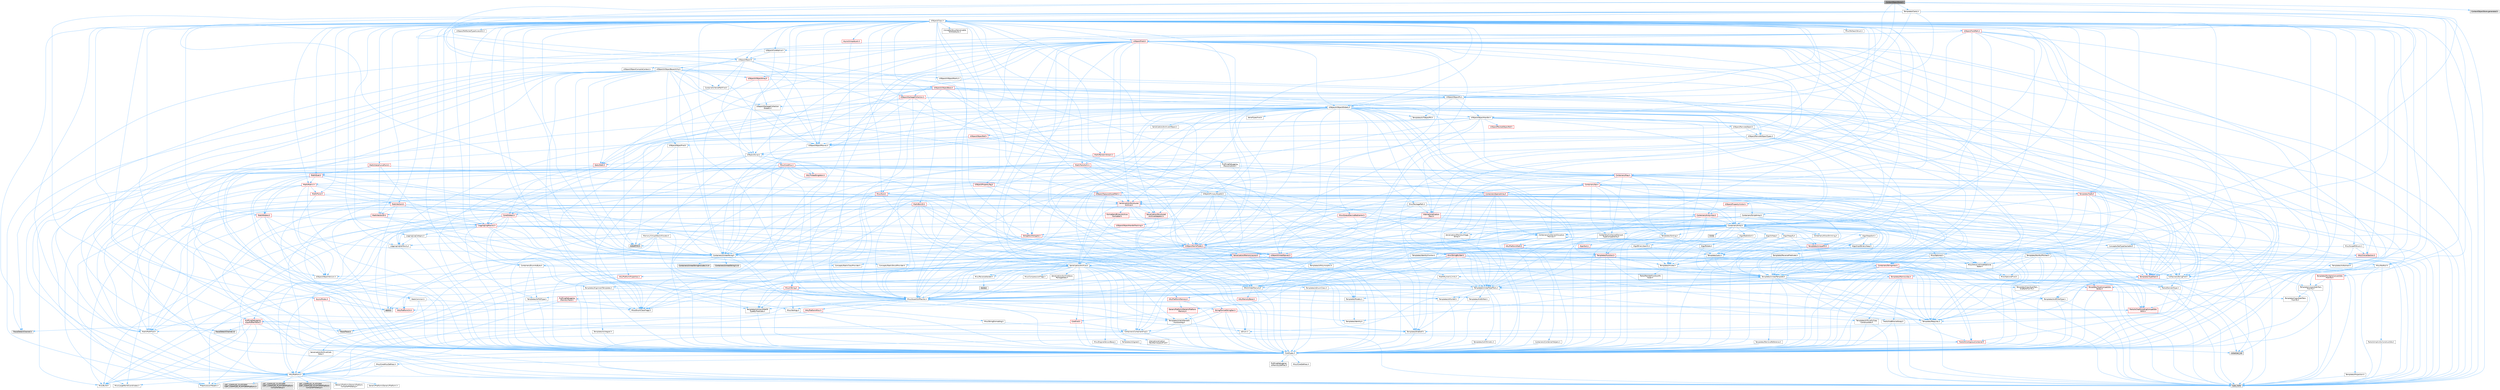 digraph "ContextObjectStore.h"
{
 // INTERACTIVE_SVG=YES
 // LATEX_PDF_SIZE
  bgcolor="transparent";
  edge [fontname=Helvetica,fontsize=10,labelfontname=Helvetica,labelfontsize=10];
  node [fontname=Helvetica,fontsize=10,shape=box,height=0.2,width=0.4];
  Node1 [id="Node000001",label="ContextObjectStore.h",height=0.2,width=0.4,color="gray40", fillcolor="grey60", style="filled", fontcolor="black",tooltip=" "];
  Node1 -> Node2 [id="edge1_Node000001_Node000002",color="steelblue1",style="solid",tooltip=" "];
  Node2 [id="Node000002",label="Containers/Array.h",height=0.2,width=0.4,color="grey40", fillcolor="white", style="filled",URL="$df/dd0/Array_8h.html",tooltip=" "];
  Node2 -> Node3 [id="edge2_Node000002_Node000003",color="steelblue1",style="solid",tooltip=" "];
  Node3 [id="Node000003",label="CoreTypes.h",height=0.2,width=0.4,color="grey40", fillcolor="white", style="filled",URL="$dc/dec/CoreTypes_8h.html",tooltip=" "];
  Node3 -> Node4 [id="edge3_Node000003_Node000004",color="steelblue1",style="solid",tooltip=" "];
  Node4 [id="Node000004",label="HAL/Platform.h",height=0.2,width=0.4,color="grey40", fillcolor="white", style="filled",URL="$d9/dd0/Platform_8h.html",tooltip=" "];
  Node4 -> Node5 [id="edge4_Node000004_Node000005",color="steelblue1",style="solid",tooltip=" "];
  Node5 [id="Node000005",label="Misc/Build.h",height=0.2,width=0.4,color="grey40", fillcolor="white", style="filled",URL="$d3/dbb/Build_8h.html",tooltip=" "];
  Node4 -> Node6 [id="edge5_Node000004_Node000006",color="steelblue1",style="solid",tooltip=" "];
  Node6 [id="Node000006",label="Misc/LargeWorldCoordinates.h",height=0.2,width=0.4,color="grey40", fillcolor="white", style="filled",URL="$d2/dcb/LargeWorldCoordinates_8h.html",tooltip=" "];
  Node4 -> Node7 [id="edge6_Node000004_Node000007",color="steelblue1",style="solid",tooltip=" "];
  Node7 [id="Node000007",label="type_traits",height=0.2,width=0.4,color="grey60", fillcolor="#E0E0E0", style="filled",tooltip=" "];
  Node4 -> Node8 [id="edge7_Node000004_Node000008",color="steelblue1",style="solid",tooltip=" "];
  Node8 [id="Node000008",label="PreprocessorHelpers.h",height=0.2,width=0.4,color="grey40", fillcolor="white", style="filled",URL="$db/ddb/PreprocessorHelpers_8h.html",tooltip=" "];
  Node4 -> Node9 [id="edge8_Node000004_Node000009",color="steelblue1",style="solid",tooltip=" "];
  Node9 [id="Node000009",label="UBT_COMPILED_PLATFORM\l/UBT_COMPILED_PLATFORMPlatform\lCompilerPreSetup.h",height=0.2,width=0.4,color="grey60", fillcolor="#E0E0E0", style="filled",tooltip=" "];
  Node4 -> Node10 [id="edge9_Node000004_Node000010",color="steelblue1",style="solid",tooltip=" "];
  Node10 [id="Node000010",label="GenericPlatform/GenericPlatform\lCompilerPreSetup.h",height=0.2,width=0.4,color="grey40", fillcolor="white", style="filled",URL="$d9/dc8/GenericPlatformCompilerPreSetup_8h.html",tooltip=" "];
  Node4 -> Node11 [id="edge10_Node000004_Node000011",color="steelblue1",style="solid",tooltip=" "];
  Node11 [id="Node000011",label="GenericPlatform/GenericPlatform.h",height=0.2,width=0.4,color="grey40", fillcolor="white", style="filled",URL="$d6/d84/GenericPlatform_8h.html",tooltip=" "];
  Node4 -> Node12 [id="edge11_Node000004_Node000012",color="steelblue1",style="solid",tooltip=" "];
  Node12 [id="Node000012",label="UBT_COMPILED_PLATFORM\l/UBT_COMPILED_PLATFORMPlatform.h",height=0.2,width=0.4,color="grey60", fillcolor="#E0E0E0", style="filled",tooltip=" "];
  Node4 -> Node13 [id="edge12_Node000004_Node000013",color="steelblue1",style="solid",tooltip=" "];
  Node13 [id="Node000013",label="UBT_COMPILED_PLATFORM\l/UBT_COMPILED_PLATFORMPlatform\lCompilerSetup.h",height=0.2,width=0.4,color="grey60", fillcolor="#E0E0E0", style="filled",tooltip=" "];
  Node3 -> Node14 [id="edge13_Node000003_Node000014",color="steelblue1",style="solid",tooltip=" "];
  Node14 [id="Node000014",label="ProfilingDebugging\l/UMemoryDefines.h",height=0.2,width=0.4,color="grey40", fillcolor="white", style="filled",URL="$d2/da2/UMemoryDefines_8h.html",tooltip=" "];
  Node3 -> Node15 [id="edge14_Node000003_Node000015",color="steelblue1",style="solid",tooltip=" "];
  Node15 [id="Node000015",label="Misc/CoreMiscDefines.h",height=0.2,width=0.4,color="grey40", fillcolor="white", style="filled",URL="$da/d38/CoreMiscDefines_8h.html",tooltip=" "];
  Node15 -> Node4 [id="edge15_Node000015_Node000004",color="steelblue1",style="solid",tooltip=" "];
  Node15 -> Node8 [id="edge16_Node000015_Node000008",color="steelblue1",style="solid",tooltip=" "];
  Node3 -> Node16 [id="edge17_Node000003_Node000016",color="steelblue1",style="solid",tooltip=" "];
  Node16 [id="Node000016",label="Misc/CoreDefines.h",height=0.2,width=0.4,color="grey40", fillcolor="white", style="filled",URL="$d3/dd2/CoreDefines_8h.html",tooltip=" "];
  Node2 -> Node17 [id="edge18_Node000002_Node000017",color="steelblue1",style="solid",tooltip=" "];
  Node17 [id="Node000017",label="Misc/AssertionMacros.h",height=0.2,width=0.4,color="grey40", fillcolor="white", style="filled",URL="$d0/dfa/AssertionMacros_8h.html",tooltip=" "];
  Node17 -> Node3 [id="edge19_Node000017_Node000003",color="steelblue1",style="solid",tooltip=" "];
  Node17 -> Node4 [id="edge20_Node000017_Node000004",color="steelblue1",style="solid",tooltip=" "];
  Node17 -> Node18 [id="edge21_Node000017_Node000018",color="steelblue1",style="solid",tooltip=" "];
  Node18 [id="Node000018",label="HAL/PlatformMisc.h",height=0.2,width=0.4,color="red", fillcolor="#FFF0F0", style="filled",URL="$d0/df5/PlatformMisc_8h.html",tooltip=" "];
  Node18 -> Node3 [id="edge22_Node000018_Node000003",color="steelblue1",style="solid",tooltip=" "];
  Node18 -> Node46 [id="edge23_Node000018_Node000046",color="steelblue1",style="solid",tooltip=" "];
  Node46 [id="Node000046",label="ProfilingDebugging\l/CpuProfilerTrace.h",height=0.2,width=0.4,color="red", fillcolor="#FFF0F0", style="filled",URL="$da/dcb/CpuProfilerTrace_8h.html",tooltip=" "];
  Node46 -> Node3 [id="edge24_Node000046_Node000003",color="steelblue1",style="solid",tooltip=" "];
  Node46 -> Node26 [id="edge25_Node000046_Node000026",color="steelblue1",style="solid",tooltip=" "];
  Node26 [id="Node000026",label="Containers/ContainersFwd.h",height=0.2,width=0.4,color="grey40", fillcolor="white", style="filled",URL="$d4/d0a/ContainersFwd_8h.html",tooltip=" "];
  Node26 -> Node4 [id="edge26_Node000026_Node000004",color="steelblue1",style="solid",tooltip=" "];
  Node26 -> Node3 [id="edge27_Node000026_Node000003",color="steelblue1",style="solid",tooltip=" "];
  Node26 -> Node23 [id="edge28_Node000026_Node000023",color="steelblue1",style="solid",tooltip=" "];
  Node23 [id="Node000023",label="Traits/IsContiguousContainer.h",height=0.2,width=0.4,color="red", fillcolor="#FFF0F0", style="filled",URL="$d5/d3c/IsContiguousContainer_8h.html",tooltip=" "];
  Node23 -> Node3 [id="edge29_Node000023_Node000003",color="steelblue1",style="solid",tooltip=" "];
  Node23 -> Node22 [id="edge30_Node000023_Node000022",color="steelblue1",style="solid",tooltip=" "];
  Node22 [id="Node000022",label="initializer_list",height=0.2,width=0.4,color="grey60", fillcolor="#E0E0E0", style="filled",tooltip=" "];
  Node46 -> Node8 [id="edge31_Node000046_Node000008",color="steelblue1",style="solid",tooltip=" "];
  Node46 -> Node5 [id="edge32_Node000046_Node000005",color="steelblue1",style="solid",tooltip=" "];
  Node46 -> Node51 [id="edge33_Node000046_Node000051",color="steelblue1",style="solid",tooltip=" "];
  Node51 [id="Node000051",label="Trace/Detail/Channel.h",height=0.2,width=0.4,color="grey60", fillcolor="#E0E0E0", style="filled",tooltip=" "];
  Node46 -> Node52 [id="edge34_Node000046_Node000052",color="steelblue1",style="solid",tooltip=" "];
  Node52 [id="Node000052",label="Trace/Detail/Channel.inl",height=0.2,width=0.4,color="grey60", fillcolor="#E0E0E0", style="filled",tooltip=" "];
  Node46 -> Node53 [id="edge35_Node000046_Node000053",color="steelblue1",style="solid",tooltip=" "];
  Node53 [id="Node000053",label="Trace/Trace.h",height=0.2,width=0.4,color="grey60", fillcolor="#E0E0E0", style="filled",tooltip=" "];
  Node17 -> Node8 [id="edge36_Node000017_Node000008",color="steelblue1",style="solid",tooltip=" "];
  Node17 -> Node54 [id="edge37_Node000017_Node000054",color="steelblue1",style="solid",tooltip=" "];
  Node54 [id="Node000054",label="Templates/EnableIf.h",height=0.2,width=0.4,color="grey40", fillcolor="white", style="filled",URL="$d7/d60/EnableIf_8h.html",tooltip=" "];
  Node54 -> Node3 [id="edge38_Node000054_Node000003",color="steelblue1",style="solid",tooltip=" "];
  Node17 -> Node55 [id="edge39_Node000017_Node000055",color="steelblue1",style="solid",tooltip=" "];
  Node55 [id="Node000055",label="Templates/IsArrayOrRefOf\lTypeByPredicate.h",height=0.2,width=0.4,color="grey40", fillcolor="white", style="filled",URL="$d6/da1/IsArrayOrRefOfTypeByPredicate_8h.html",tooltip=" "];
  Node55 -> Node3 [id="edge40_Node000055_Node000003",color="steelblue1",style="solid",tooltip=" "];
  Node17 -> Node56 [id="edge41_Node000017_Node000056",color="steelblue1",style="solid",tooltip=" "];
  Node56 [id="Node000056",label="Templates/IsValidVariadic\lFunctionArg.h",height=0.2,width=0.4,color="grey40", fillcolor="white", style="filled",URL="$d0/dc8/IsValidVariadicFunctionArg_8h.html",tooltip=" "];
  Node56 -> Node3 [id="edge42_Node000056_Node000003",color="steelblue1",style="solid",tooltip=" "];
  Node56 -> Node57 [id="edge43_Node000056_Node000057",color="steelblue1",style="solid",tooltip=" "];
  Node57 [id="Node000057",label="IsEnum.h",height=0.2,width=0.4,color="grey40", fillcolor="white", style="filled",URL="$d4/de5/IsEnum_8h.html",tooltip=" "];
  Node56 -> Node7 [id="edge44_Node000056_Node000007",color="steelblue1",style="solid",tooltip=" "];
  Node17 -> Node58 [id="edge45_Node000017_Node000058",color="steelblue1",style="solid",tooltip=" "];
  Node58 [id="Node000058",label="Traits/IsCharEncodingCompatible\lWith.h",height=0.2,width=0.4,color="red", fillcolor="#FFF0F0", style="filled",URL="$df/dd1/IsCharEncodingCompatibleWith_8h.html",tooltip=" "];
  Node58 -> Node7 [id="edge46_Node000058_Node000007",color="steelblue1",style="solid",tooltip=" "];
  Node17 -> Node60 [id="edge47_Node000017_Node000060",color="steelblue1",style="solid",tooltip=" "];
  Node60 [id="Node000060",label="Misc/VarArgs.h",height=0.2,width=0.4,color="grey40", fillcolor="white", style="filled",URL="$d5/d6f/VarArgs_8h.html",tooltip=" "];
  Node60 -> Node3 [id="edge48_Node000060_Node000003",color="steelblue1",style="solid",tooltip=" "];
  Node17 -> Node61 [id="edge49_Node000017_Node000061",color="steelblue1",style="solid",tooltip=" "];
  Node61 [id="Node000061",label="String/FormatStringSan.h",height=0.2,width=0.4,color="red", fillcolor="#FFF0F0", style="filled",URL="$d3/d8b/FormatStringSan_8h.html",tooltip=" "];
  Node61 -> Node7 [id="edge50_Node000061_Node000007",color="steelblue1",style="solid",tooltip=" "];
  Node61 -> Node3 [id="edge51_Node000061_Node000003",color="steelblue1",style="solid",tooltip=" "];
  Node61 -> Node62 [id="edge52_Node000061_Node000062",color="steelblue1",style="solid",tooltip=" "];
  Node62 [id="Node000062",label="Templates/Requires.h",height=0.2,width=0.4,color="grey40", fillcolor="white", style="filled",URL="$dc/d96/Requires_8h.html",tooltip=" "];
  Node62 -> Node54 [id="edge53_Node000062_Node000054",color="steelblue1",style="solid",tooltip=" "];
  Node62 -> Node7 [id="edge54_Node000062_Node000007",color="steelblue1",style="solid",tooltip=" "];
  Node61 -> Node63 [id="edge55_Node000061_Node000063",color="steelblue1",style="solid",tooltip=" "];
  Node63 [id="Node000063",label="Templates/Identity.h",height=0.2,width=0.4,color="grey40", fillcolor="white", style="filled",URL="$d0/dd5/Identity_8h.html",tooltip=" "];
  Node61 -> Node56 [id="edge56_Node000061_Node000056",color="steelblue1",style="solid",tooltip=" "];
  Node61 -> Node26 [id="edge57_Node000061_Node000026",color="steelblue1",style="solid",tooltip=" "];
  Node17 -> Node67 [id="edge58_Node000017_Node000067",color="steelblue1",style="solid",tooltip=" "];
  Node67 [id="Node000067",label="atomic",height=0.2,width=0.4,color="grey60", fillcolor="#E0E0E0", style="filled",tooltip=" "];
  Node2 -> Node68 [id="edge59_Node000002_Node000068",color="steelblue1",style="solid",tooltip=" "];
  Node68 [id="Node000068",label="Misc/IntrusiveUnsetOptional\lState.h",height=0.2,width=0.4,color="grey40", fillcolor="white", style="filled",URL="$d2/d0a/IntrusiveUnsetOptionalState_8h.html",tooltip=" "];
  Node68 -> Node69 [id="edge60_Node000068_Node000069",color="steelblue1",style="solid",tooltip=" "];
  Node69 [id="Node000069",label="Misc/OptionalFwd.h",height=0.2,width=0.4,color="grey40", fillcolor="white", style="filled",URL="$dc/d50/OptionalFwd_8h.html",tooltip=" "];
  Node2 -> Node70 [id="edge61_Node000002_Node000070",color="steelblue1",style="solid",tooltip=" "];
  Node70 [id="Node000070",label="Misc/ReverseIterate.h",height=0.2,width=0.4,color="grey40", fillcolor="white", style="filled",URL="$db/de3/ReverseIterate_8h.html",tooltip=" "];
  Node70 -> Node4 [id="edge62_Node000070_Node000004",color="steelblue1",style="solid",tooltip=" "];
  Node70 -> Node71 [id="edge63_Node000070_Node000071",color="steelblue1",style="solid",tooltip=" "];
  Node71 [id="Node000071",label="iterator",height=0.2,width=0.4,color="grey60", fillcolor="#E0E0E0", style="filled",tooltip=" "];
  Node2 -> Node72 [id="edge64_Node000002_Node000072",color="steelblue1",style="solid",tooltip=" "];
  Node72 [id="Node000072",label="HAL/UnrealMemory.h",height=0.2,width=0.4,color="grey40", fillcolor="white", style="filled",URL="$d9/d96/UnrealMemory_8h.html",tooltip=" "];
  Node72 -> Node3 [id="edge65_Node000072_Node000003",color="steelblue1",style="solid",tooltip=" "];
  Node72 -> Node73 [id="edge66_Node000072_Node000073",color="steelblue1",style="solid",tooltip=" "];
  Node73 [id="Node000073",label="GenericPlatform/GenericPlatform\lMemory.h",height=0.2,width=0.4,color="red", fillcolor="#FFF0F0", style="filled",URL="$dd/d22/GenericPlatformMemory_8h.html",tooltip=" "];
  Node73 -> Node25 [id="edge67_Node000073_Node000025",color="steelblue1",style="solid",tooltip=" "];
  Node25 [id="Node000025",label="CoreFwd.h",height=0.2,width=0.4,color="red", fillcolor="#FFF0F0", style="filled",URL="$d1/d1e/CoreFwd_8h.html",tooltip=" "];
  Node25 -> Node3 [id="edge68_Node000025_Node000003",color="steelblue1",style="solid",tooltip=" "];
  Node25 -> Node26 [id="edge69_Node000025_Node000026",color="steelblue1",style="solid",tooltip=" "];
  Node25 -> Node27 [id="edge70_Node000025_Node000027",color="steelblue1",style="solid",tooltip=" "];
  Node27 [id="Node000027",label="Math/MathFwd.h",height=0.2,width=0.4,color="grey40", fillcolor="white", style="filled",URL="$d2/d10/MathFwd_8h.html",tooltip=" "];
  Node27 -> Node4 [id="edge71_Node000027_Node000004",color="steelblue1",style="solid",tooltip=" "];
  Node73 -> Node3 [id="edge72_Node000073_Node000003",color="steelblue1",style="solid",tooltip=" "];
  Node72 -> Node76 [id="edge73_Node000072_Node000076",color="steelblue1",style="solid",tooltip=" "];
  Node76 [id="Node000076",label="HAL/MemoryBase.h",height=0.2,width=0.4,color="red", fillcolor="#FFF0F0", style="filled",URL="$d6/d9f/MemoryBase_8h.html",tooltip=" "];
  Node76 -> Node3 [id="edge74_Node000076_Node000003",color="steelblue1",style="solid",tooltip=" "];
  Node76 -> Node30 [id="edge75_Node000076_Node000030",color="steelblue1",style="solid",tooltip=" "];
  Node30 [id="Node000030",label="HAL/PlatformCrt.h",height=0.2,width=0.4,color="red", fillcolor="#FFF0F0", style="filled",URL="$d8/d75/PlatformCrt_8h.html",tooltip=" "];
  Node72 -> Node89 [id="edge76_Node000072_Node000089",color="steelblue1",style="solid",tooltip=" "];
  Node89 [id="Node000089",label="HAL/PlatformMemory.h",height=0.2,width=0.4,color="red", fillcolor="#FFF0F0", style="filled",URL="$de/d68/PlatformMemory_8h.html",tooltip=" "];
  Node89 -> Node3 [id="edge77_Node000089_Node000003",color="steelblue1",style="solid",tooltip=" "];
  Node89 -> Node73 [id="edge78_Node000089_Node000073",color="steelblue1",style="solid",tooltip=" "];
  Node72 -> Node91 [id="edge79_Node000072_Node000091",color="steelblue1",style="solid",tooltip=" "];
  Node91 [id="Node000091",label="ProfilingDebugging\l/MemoryTrace.h",height=0.2,width=0.4,color="red", fillcolor="#FFF0F0", style="filled",URL="$da/dd7/MemoryTrace_8h.html",tooltip=" "];
  Node91 -> Node4 [id="edge80_Node000091_Node000004",color="steelblue1",style="solid",tooltip=" "];
  Node91 -> Node42 [id="edge81_Node000091_Node000042",color="steelblue1",style="solid",tooltip=" "];
  Node42 [id="Node000042",label="Misc/EnumClassFlags.h",height=0.2,width=0.4,color="grey40", fillcolor="white", style="filled",URL="$d8/de7/EnumClassFlags_8h.html",tooltip=" "];
  Node91 -> Node53 [id="edge82_Node000091_Node000053",color="steelblue1",style="solid",tooltip=" "];
  Node72 -> Node92 [id="edge83_Node000072_Node000092",color="steelblue1",style="solid",tooltip=" "];
  Node92 [id="Node000092",label="Templates/IsPointer.h",height=0.2,width=0.4,color="grey40", fillcolor="white", style="filled",URL="$d7/d05/IsPointer_8h.html",tooltip=" "];
  Node92 -> Node3 [id="edge84_Node000092_Node000003",color="steelblue1",style="solid",tooltip=" "];
  Node2 -> Node93 [id="edge85_Node000002_Node000093",color="steelblue1",style="solid",tooltip=" "];
  Node93 [id="Node000093",label="Templates/UnrealTypeTraits.h",height=0.2,width=0.4,color="grey40", fillcolor="white", style="filled",URL="$d2/d2d/UnrealTypeTraits_8h.html",tooltip=" "];
  Node93 -> Node3 [id="edge86_Node000093_Node000003",color="steelblue1",style="solid",tooltip=" "];
  Node93 -> Node92 [id="edge87_Node000093_Node000092",color="steelblue1",style="solid",tooltip=" "];
  Node93 -> Node17 [id="edge88_Node000093_Node000017",color="steelblue1",style="solid",tooltip=" "];
  Node93 -> Node85 [id="edge89_Node000093_Node000085",color="steelblue1",style="solid",tooltip=" "];
  Node85 [id="Node000085",label="Templates/AndOrNot.h",height=0.2,width=0.4,color="grey40", fillcolor="white", style="filled",URL="$db/d0a/AndOrNot_8h.html",tooltip=" "];
  Node85 -> Node3 [id="edge90_Node000085_Node000003",color="steelblue1",style="solid",tooltip=" "];
  Node93 -> Node54 [id="edge91_Node000093_Node000054",color="steelblue1",style="solid",tooltip=" "];
  Node93 -> Node94 [id="edge92_Node000093_Node000094",color="steelblue1",style="solid",tooltip=" "];
  Node94 [id="Node000094",label="Templates/IsArithmetic.h",height=0.2,width=0.4,color="grey40", fillcolor="white", style="filled",URL="$d2/d5d/IsArithmetic_8h.html",tooltip=" "];
  Node94 -> Node3 [id="edge93_Node000094_Node000003",color="steelblue1",style="solid",tooltip=" "];
  Node93 -> Node57 [id="edge94_Node000093_Node000057",color="steelblue1",style="solid",tooltip=" "];
  Node93 -> Node95 [id="edge95_Node000093_Node000095",color="steelblue1",style="solid",tooltip=" "];
  Node95 [id="Node000095",label="Templates/Models.h",height=0.2,width=0.4,color="grey40", fillcolor="white", style="filled",URL="$d3/d0c/Models_8h.html",tooltip=" "];
  Node95 -> Node63 [id="edge96_Node000095_Node000063",color="steelblue1",style="solid",tooltip=" "];
  Node93 -> Node96 [id="edge97_Node000093_Node000096",color="steelblue1",style="solid",tooltip=" "];
  Node96 [id="Node000096",label="Templates/IsPODType.h",height=0.2,width=0.4,color="grey40", fillcolor="white", style="filled",URL="$d7/db1/IsPODType_8h.html",tooltip=" "];
  Node96 -> Node3 [id="edge98_Node000096_Node000003",color="steelblue1",style="solid",tooltip=" "];
  Node93 -> Node97 [id="edge99_Node000093_Node000097",color="steelblue1",style="solid",tooltip=" "];
  Node97 [id="Node000097",label="Templates/IsUECoreType.h",height=0.2,width=0.4,color="grey40", fillcolor="white", style="filled",URL="$d1/db8/IsUECoreType_8h.html",tooltip=" "];
  Node97 -> Node3 [id="edge100_Node000097_Node000003",color="steelblue1",style="solid",tooltip=" "];
  Node97 -> Node7 [id="edge101_Node000097_Node000007",color="steelblue1",style="solid",tooltip=" "];
  Node93 -> Node86 [id="edge102_Node000093_Node000086",color="steelblue1",style="solid",tooltip=" "];
  Node86 [id="Node000086",label="Templates/IsTriviallyCopy\lConstructible.h",height=0.2,width=0.4,color="grey40", fillcolor="white", style="filled",URL="$d3/d78/IsTriviallyCopyConstructible_8h.html",tooltip=" "];
  Node86 -> Node3 [id="edge103_Node000086_Node000003",color="steelblue1",style="solid",tooltip=" "];
  Node86 -> Node7 [id="edge104_Node000086_Node000007",color="steelblue1",style="solid",tooltip=" "];
  Node2 -> Node98 [id="edge105_Node000002_Node000098",color="steelblue1",style="solid",tooltip=" "];
  Node98 [id="Node000098",label="Templates/UnrealTemplate.h",height=0.2,width=0.4,color="grey40", fillcolor="white", style="filled",URL="$d4/d24/UnrealTemplate_8h.html",tooltip=" "];
  Node98 -> Node3 [id="edge106_Node000098_Node000003",color="steelblue1",style="solid",tooltip=" "];
  Node98 -> Node92 [id="edge107_Node000098_Node000092",color="steelblue1",style="solid",tooltip=" "];
  Node98 -> Node72 [id="edge108_Node000098_Node000072",color="steelblue1",style="solid",tooltip=" "];
  Node98 -> Node99 [id="edge109_Node000098_Node000099",color="steelblue1",style="solid",tooltip=" "];
  Node99 [id="Node000099",label="Templates/CopyQualifiers\lAndRefsFromTo.h",height=0.2,width=0.4,color="grey40", fillcolor="white", style="filled",URL="$d3/db3/CopyQualifiersAndRefsFromTo_8h.html",tooltip=" "];
  Node99 -> Node100 [id="edge110_Node000099_Node000100",color="steelblue1",style="solid",tooltip=" "];
  Node100 [id="Node000100",label="Templates/CopyQualifiers\lFromTo.h",height=0.2,width=0.4,color="grey40", fillcolor="white", style="filled",URL="$d5/db4/CopyQualifiersFromTo_8h.html",tooltip=" "];
  Node98 -> Node93 [id="edge111_Node000098_Node000093",color="steelblue1",style="solid",tooltip=" "];
  Node98 -> Node101 [id="edge112_Node000098_Node000101",color="steelblue1",style="solid",tooltip=" "];
  Node101 [id="Node000101",label="Templates/RemoveReference.h",height=0.2,width=0.4,color="grey40", fillcolor="white", style="filled",URL="$da/dbe/RemoveReference_8h.html",tooltip=" "];
  Node101 -> Node3 [id="edge113_Node000101_Node000003",color="steelblue1",style="solid",tooltip=" "];
  Node98 -> Node62 [id="edge114_Node000098_Node000062",color="steelblue1",style="solid",tooltip=" "];
  Node98 -> Node102 [id="edge115_Node000098_Node000102",color="steelblue1",style="solid",tooltip=" "];
  Node102 [id="Node000102",label="Templates/TypeCompatible\lBytes.h",height=0.2,width=0.4,color="red", fillcolor="#FFF0F0", style="filled",URL="$df/d0a/TypeCompatibleBytes_8h.html",tooltip=" "];
  Node102 -> Node3 [id="edge116_Node000102_Node000003",color="steelblue1",style="solid",tooltip=" "];
  Node102 -> Node7 [id="edge117_Node000102_Node000007",color="steelblue1",style="solid",tooltip=" "];
  Node98 -> Node63 [id="edge118_Node000098_Node000063",color="steelblue1",style="solid",tooltip=" "];
  Node98 -> Node23 [id="edge119_Node000098_Node000023",color="steelblue1",style="solid",tooltip=" "];
  Node98 -> Node103 [id="edge120_Node000098_Node000103",color="steelblue1",style="solid",tooltip=" "];
  Node103 [id="Node000103",label="Traits/UseBitwiseSwap.h",height=0.2,width=0.4,color="grey40", fillcolor="white", style="filled",URL="$db/df3/UseBitwiseSwap_8h.html",tooltip=" "];
  Node103 -> Node3 [id="edge121_Node000103_Node000003",color="steelblue1",style="solid",tooltip=" "];
  Node103 -> Node7 [id="edge122_Node000103_Node000007",color="steelblue1",style="solid",tooltip=" "];
  Node98 -> Node7 [id="edge123_Node000098_Node000007",color="steelblue1",style="solid",tooltip=" "];
  Node2 -> Node104 [id="edge124_Node000002_Node000104",color="steelblue1",style="solid",tooltip=" "];
  Node104 [id="Node000104",label="Containers/AllowShrinking.h",height=0.2,width=0.4,color="grey40", fillcolor="white", style="filled",URL="$d7/d1a/AllowShrinking_8h.html",tooltip=" "];
  Node104 -> Node3 [id="edge125_Node000104_Node000003",color="steelblue1",style="solid",tooltip=" "];
  Node2 -> Node105 [id="edge126_Node000002_Node000105",color="steelblue1",style="solid",tooltip=" "];
  Node105 [id="Node000105",label="Containers/ContainerAllocation\lPolicies.h",height=0.2,width=0.4,color="grey40", fillcolor="white", style="filled",URL="$d7/dff/ContainerAllocationPolicies_8h.html",tooltip=" "];
  Node105 -> Node3 [id="edge127_Node000105_Node000003",color="steelblue1",style="solid",tooltip=" "];
  Node105 -> Node106 [id="edge128_Node000105_Node000106",color="steelblue1",style="solid",tooltip=" "];
  Node106 [id="Node000106",label="Containers/ContainerHelpers.h",height=0.2,width=0.4,color="grey40", fillcolor="white", style="filled",URL="$d7/d33/ContainerHelpers_8h.html",tooltip=" "];
  Node106 -> Node3 [id="edge129_Node000106_Node000003",color="steelblue1",style="solid",tooltip=" "];
  Node105 -> Node105 [id="edge130_Node000105_Node000105",color="steelblue1",style="solid",tooltip=" "];
  Node105 -> Node107 [id="edge131_Node000105_Node000107",color="steelblue1",style="solid",tooltip=" "];
  Node107 [id="Node000107",label="HAL/PlatformMath.h",height=0.2,width=0.4,color="red", fillcolor="#FFF0F0", style="filled",URL="$dc/d53/PlatformMath_8h.html",tooltip=" "];
  Node107 -> Node3 [id="edge132_Node000107_Node000003",color="steelblue1",style="solid",tooltip=" "];
  Node105 -> Node72 [id="edge133_Node000105_Node000072",color="steelblue1",style="solid",tooltip=" "];
  Node105 -> Node40 [id="edge134_Node000105_Node000040",color="steelblue1",style="solid",tooltip=" "];
  Node40 [id="Node000040",label="Math/NumericLimits.h",height=0.2,width=0.4,color="grey40", fillcolor="white", style="filled",URL="$df/d1b/NumericLimits_8h.html",tooltip=" "];
  Node40 -> Node3 [id="edge135_Node000040_Node000003",color="steelblue1",style="solid",tooltip=" "];
  Node105 -> Node17 [id="edge136_Node000105_Node000017",color="steelblue1",style="solid",tooltip=" "];
  Node105 -> Node115 [id="edge137_Node000105_Node000115",color="steelblue1",style="solid",tooltip=" "];
  Node115 [id="Node000115",label="Templates/IsPolymorphic.h",height=0.2,width=0.4,color="grey40", fillcolor="white", style="filled",URL="$dc/d20/IsPolymorphic_8h.html",tooltip=" "];
  Node105 -> Node116 [id="edge138_Node000105_Node000116",color="steelblue1",style="solid",tooltip=" "];
  Node116 [id="Node000116",label="Templates/MemoryOps.h",height=0.2,width=0.4,color="red", fillcolor="#FFF0F0", style="filled",URL="$db/dea/MemoryOps_8h.html",tooltip=" "];
  Node116 -> Node3 [id="edge139_Node000116_Node000003",color="steelblue1",style="solid",tooltip=" "];
  Node116 -> Node72 [id="edge140_Node000116_Node000072",color="steelblue1",style="solid",tooltip=" "];
  Node116 -> Node86 [id="edge141_Node000116_Node000086",color="steelblue1",style="solid",tooltip=" "];
  Node116 -> Node62 [id="edge142_Node000116_Node000062",color="steelblue1",style="solid",tooltip=" "];
  Node116 -> Node93 [id="edge143_Node000116_Node000093",color="steelblue1",style="solid",tooltip=" "];
  Node116 -> Node103 [id="edge144_Node000116_Node000103",color="steelblue1",style="solid",tooltip=" "];
  Node116 -> Node7 [id="edge145_Node000116_Node000007",color="steelblue1",style="solid",tooltip=" "];
  Node105 -> Node102 [id="edge146_Node000105_Node000102",color="steelblue1",style="solid",tooltip=" "];
  Node105 -> Node7 [id="edge147_Node000105_Node000007",color="steelblue1",style="solid",tooltip=" "];
  Node2 -> Node117 [id="edge148_Node000002_Node000117",color="steelblue1",style="solid",tooltip=" "];
  Node117 [id="Node000117",label="Containers/ContainerElement\lTypeCompatibility.h",height=0.2,width=0.4,color="grey40", fillcolor="white", style="filled",URL="$df/ddf/ContainerElementTypeCompatibility_8h.html",tooltip=" "];
  Node117 -> Node3 [id="edge149_Node000117_Node000003",color="steelblue1",style="solid",tooltip=" "];
  Node117 -> Node93 [id="edge150_Node000117_Node000093",color="steelblue1",style="solid",tooltip=" "];
  Node2 -> Node118 [id="edge151_Node000002_Node000118",color="steelblue1",style="solid",tooltip=" "];
  Node118 [id="Node000118",label="Serialization/Archive.h",height=0.2,width=0.4,color="grey40", fillcolor="white", style="filled",URL="$d7/d3b/Archive_8h.html",tooltip=" "];
  Node118 -> Node25 [id="edge152_Node000118_Node000025",color="steelblue1",style="solid",tooltip=" "];
  Node118 -> Node3 [id="edge153_Node000118_Node000003",color="steelblue1",style="solid",tooltip=" "];
  Node118 -> Node119 [id="edge154_Node000118_Node000119",color="steelblue1",style="solid",tooltip=" "];
  Node119 [id="Node000119",label="HAL/PlatformProperties.h",height=0.2,width=0.4,color="red", fillcolor="#FFF0F0", style="filled",URL="$d9/db0/PlatformProperties_8h.html",tooltip=" "];
  Node119 -> Node3 [id="edge155_Node000119_Node000003",color="steelblue1",style="solid",tooltip=" "];
  Node118 -> Node122 [id="edge156_Node000118_Node000122",color="steelblue1",style="solid",tooltip=" "];
  Node122 [id="Node000122",label="Internationalization\l/TextNamespaceFwd.h",height=0.2,width=0.4,color="grey40", fillcolor="white", style="filled",URL="$d8/d97/TextNamespaceFwd_8h.html",tooltip=" "];
  Node122 -> Node3 [id="edge157_Node000122_Node000003",color="steelblue1",style="solid",tooltip=" "];
  Node118 -> Node27 [id="edge158_Node000118_Node000027",color="steelblue1",style="solid",tooltip=" "];
  Node118 -> Node17 [id="edge159_Node000118_Node000017",color="steelblue1",style="solid",tooltip=" "];
  Node118 -> Node5 [id="edge160_Node000118_Node000005",color="steelblue1",style="solid",tooltip=" "];
  Node118 -> Node41 [id="edge161_Node000118_Node000041",color="steelblue1",style="solid",tooltip=" "];
  Node41 [id="Node000041",label="Misc/CompressionFlags.h",height=0.2,width=0.4,color="grey40", fillcolor="white", style="filled",URL="$d9/d76/CompressionFlags_8h.html",tooltip=" "];
  Node118 -> Node123 [id="edge162_Node000118_Node000123",color="steelblue1",style="solid",tooltip=" "];
  Node123 [id="Node000123",label="Misc/EngineVersionBase.h",height=0.2,width=0.4,color="grey40", fillcolor="white", style="filled",URL="$d5/d2b/EngineVersionBase_8h.html",tooltip=" "];
  Node123 -> Node3 [id="edge163_Node000123_Node000003",color="steelblue1",style="solid",tooltip=" "];
  Node118 -> Node60 [id="edge164_Node000118_Node000060",color="steelblue1",style="solid",tooltip=" "];
  Node118 -> Node124 [id="edge165_Node000118_Node000124",color="steelblue1",style="solid",tooltip=" "];
  Node124 [id="Node000124",label="Serialization/ArchiveCook\lData.h",height=0.2,width=0.4,color="grey40", fillcolor="white", style="filled",URL="$dc/db6/ArchiveCookData_8h.html",tooltip=" "];
  Node124 -> Node4 [id="edge166_Node000124_Node000004",color="steelblue1",style="solid",tooltip=" "];
  Node118 -> Node125 [id="edge167_Node000118_Node000125",color="steelblue1",style="solid",tooltip=" "];
  Node125 [id="Node000125",label="Serialization/ArchiveSave\lPackageData.h",height=0.2,width=0.4,color="grey40", fillcolor="white", style="filled",URL="$d1/d37/ArchiveSavePackageData_8h.html",tooltip=" "];
  Node118 -> Node54 [id="edge168_Node000118_Node000054",color="steelblue1",style="solid",tooltip=" "];
  Node118 -> Node55 [id="edge169_Node000118_Node000055",color="steelblue1",style="solid",tooltip=" "];
  Node118 -> Node126 [id="edge170_Node000118_Node000126",color="steelblue1",style="solid",tooltip=" "];
  Node126 [id="Node000126",label="Templates/IsEnumClass.h",height=0.2,width=0.4,color="grey40", fillcolor="white", style="filled",URL="$d7/d15/IsEnumClass_8h.html",tooltip=" "];
  Node126 -> Node3 [id="edge171_Node000126_Node000003",color="steelblue1",style="solid",tooltip=" "];
  Node126 -> Node85 [id="edge172_Node000126_Node000085",color="steelblue1",style="solid",tooltip=" "];
  Node118 -> Node112 [id="edge173_Node000118_Node000112",color="steelblue1",style="solid",tooltip=" "];
  Node112 [id="Node000112",label="Templates/IsSigned.h",height=0.2,width=0.4,color="grey40", fillcolor="white", style="filled",URL="$d8/dd8/IsSigned_8h.html",tooltip=" "];
  Node112 -> Node3 [id="edge174_Node000112_Node000003",color="steelblue1",style="solid",tooltip=" "];
  Node118 -> Node56 [id="edge175_Node000118_Node000056",color="steelblue1",style="solid",tooltip=" "];
  Node118 -> Node98 [id="edge176_Node000118_Node000098",color="steelblue1",style="solid",tooltip=" "];
  Node118 -> Node58 [id="edge177_Node000118_Node000058",color="steelblue1",style="solid",tooltip=" "];
  Node118 -> Node127 [id="edge178_Node000118_Node000127",color="steelblue1",style="solid",tooltip=" "];
  Node127 [id="Node000127",label="UObject/ObjectVersion.h",height=0.2,width=0.4,color="grey40", fillcolor="white", style="filled",URL="$da/d63/ObjectVersion_8h.html",tooltip=" "];
  Node127 -> Node3 [id="edge179_Node000127_Node000003",color="steelblue1",style="solid",tooltip=" "];
  Node2 -> Node128 [id="edge180_Node000002_Node000128",color="steelblue1",style="solid",tooltip=" "];
  Node128 [id="Node000128",label="Serialization/MemoryImage\lWriter.h",height=0.2,width=0.4,color="grey40", fillcolor="white", style="filled",URL="$d0/d08/MemoryImageWriter_8h.html",tooltip=" "];
  Node128 -> Node3 [id="edge181_Node000128_Node000003",color="steelblue1",style="solid",tooltip=" "];
  Node128 -> Node129 [id="edge182_Node000128_Node000129",color="steelblue1",style="solid",tooltip=" "];
  Node129 [id="Node000129",label="Serialization/MemoryLayout.h",height=0.2,width=0.4,color="red", fillcolor="#FFF0F0", style="filled",URL="$d7/d66/MemoryLayout_8h.html",tooltip=" "];
  Node129 -> Node130 [id="edge183_Node000129_Node000130",color="steelblue1",style="solid",tooltip=" "];
  Node130 [id="Node000130",label="Concepts/StaticClassProvider.h",height=0.2,width=0.4,color="grey40", fillcolor="white", style="filled",URL="$dd/d83/StaticClassProvider_8h.html",tooltip=" "];
  Node129 -> Node131 [id="edge184_Node000129_Node000131",color="steelblue1",style="solid",tooltip=" "];
  Node131 [id="Node000131",label="Concepts/StaticStructProvider.h",height=0.2,width=0.4,color="grey40", fillcolor="white", style="filled",URL="$d5/d77/StaticStructProvider_8h.html",tooltip=" "];
  Node129 -> Node132 [id="edge185_Node000129_Node000132",color="steelblue1",style="solid",tooltip=" "];
  Node132 [id="Node000132",label="Containers/EnumAsByte.h",height=0.2,width=0.4,color="grey40", fillcolor="white", style="filled",URL="$d6/d9a/EnumAsByte_8h.html",tooltip=" "];
  Node132 -> Node3 [id="edge186_Node000132_Node000003",color="steelblue1",style="solid",tooltip=" "];
  Node132 -> Node96 [id="edge187_Node000132_Node000096",color="steelblue1",style="solid",tooltip=" "];
  Node132 -> Node133 [id="edge188_Node000132_Node000133",color="steelblue1",style="solid",tooltip=" "];
  Node133 [id="Node000133",label="Templates/TypeHash.h",height=0.2,width=0.4,color="red", fillcolor="#FFF0F0", style="filled",URL="$d1/d62/TypeHash_8h.html",tooltip=" "];
  Node133 -> Node3 [id="edge189_Node000133_Node000003",color="steelblue1",style="solid",tooltip=" "];
  Node133 -> Node62 [id="edge190_Node000133_Node000062",color="steelblue1",style="solid",tooltip=" "];
  Node133 -> Node7 [id="edge191_Node000133_Node000007",color="steelblue1",style="solid",tooltip=" "];
  Node129 -> Node20 [id="edge192_Node000129_Node000020",color="steelblue1",style="solid",tooltip=" "];
  Node20 [id="Node000020",label="Containers/StringFwd.h",height=0.2,width=0.4,color="grey40", fillcolor="white", style="filled",URL="$df/d37/StringFwd_8h.html",tooltip=" "];
  Node20 -> Node3 [id="edge193_Node000020_Node000003",color="steelblue1",style="solid",tooltip=" "];
  Node20 -> Node21 [id="edge194_Node000020_Node000021",color="steelblue1",style="solid",tooltip=" "];
  Node21 [id="Node000021",label="Traits/ElementType.h",height=0.2,width=0.4,color="grey40", fillcolor="white", style="filled",URL="$d5/d4f/ElementType_8h.html",tooltip=" "];
  Node21 -> Node4 [id="edge195_Node000021_Node000004",color="steelblue1",style="solid",tooltip=" "];
  Node21 -> Node22 [id="edge196_Node000021_Node000022",color="steelblue1",style="solid",tooltip=" "];
  Node21 -> Node7 [id="edge197_Node000021_Node000007",color="steelblue1",style="solid",tooltip=" "];
  Node20 -> Node23 [id="edge198_Node000020_Node000023",color="steelblue1",style="solid",tooltip=" "];
  Node129 -> Node72 [id="edge199_Node000129_Node000072",color="steelblue1",style="solid",tooltip=" "];
  Node129 -> Node54 [id="edge200_Node000129_Node000054",color="steelblue1",style="solid",tooltip=" "];
  Node129 -> Node141 [id="edge201_Node000129_Node000141",color="steelblue1",style="solid",tooltip=" "];
  Node141 [id="Node000141",label="Templates/IsAbstract.h",height=0.2,width=0.4,color="grey40", fillcolor="white", style="filled",URL="$d8/db7/IsAbstract_8h.html",tooltip=" "];
  Node129 -> Node115 [id="edge202_Node000129_Node000115",color="steelblue1",style="solid",tooltip=" "];
  Node129 -> Node95 [id="edge203_Node000129_Node000095",color="steelblue1",style="solid",tooltip=" "];
  Node129 -> Node98 [id="edge204_Node000129_Node000098",color="steelblue1",style="solid",tooltip=" "];
  Node2 -> Node142 [id="edge205_Node000002_Node000142",color="steelblue1",style="solid",tooltip=" "];
  Node142 [id="Node000142",label="Algo/Heapify.h",height=0.2,width=0.4,color="grey40", fillcolor="white", style="filled",URL="$d0/d2a/Heapify_8h.html",tooltip=" "];
  Node142 -> Node143 [id="edge206_Node000142_Node000143",color="steelblue1",style="solid",tooltip=" "];
  Node143 [id="Node000143",label="Algo/Impl/BinaryHeap.h",height=0.2,width=0.4,color="grey40", fillcolor="white", style="filled",URL="$d7/da3/Algo_2Impl_2BinaryHeap_8h.html",tooltip=" "];
  Node143 -> Node144 [id="edge207_Node000143_Node000144",color="steelblue1",style="solid",tooltip=" "];
  Node144 [id="Node000144",label="Templates/Invoke.h",height=0.2,width=0.4,color="grey40", fillcolor="white", style="filled",URL="$d7/deb/Invoke_8h.html",tooltip=" "];
  Node144 -> Node3 [id="edge208_Node000144_Node000003",color="steelblue1",style="solid",tooltip=" "];
  Node144 -> Node145 [id="edge209_Node000144_Node000145",color="steelblue1",style="solid",tooltip=" "];
  Node145 [id="Node000145",label="Traits/MemberFunctionPtr\lOuter.h",height=0.2,width=0.4,color="grey40", fillcolor="white", style="filled",URL="$db/da7/MemberFunctionPtrOuter_8h.html",tooltip=" "];
  Node144 -> Node98 [id="edge210_Node000144_Node000098",color="steelblue1",style="solid",tooltip=" "];
  Node144 -> Node7 [id="edge211_Node000144_Node000007",color="steelblue1",style="solid",tooltip=" "];
  Node143 -> Node146 [id="edge212_Node000143_Node000146",color="steelblue1",style="solid",tooltip=" "];
  Node146 [id="Node000146",label="Templates/Projection.h",height=0.2,width=0.4,color="grey40", fillcolor="white", style="filled",URL="$d7/df0/Projection_8h.html",tooltip=" "];
  Node146 -> Node7 [id="edge213_Node000146_Node000007",color="steelblue1",style="solid",tooltip=" "];
  Node143 -> Node147 [id="edge214_Node000143_Node000147",color="steelblue1",style="solid",tooltip=" "];
  Node147 [id="Node000147",label="Templates/ReversePredicate.h",height=0.2,width=0.4,color="grey40", fillcolor="white", style="filled",URL="$d8/d28/ReversePredicate_8h.html",tooltip=" "];
  Node147 -> Node144 [id="edge215_Node000147_Node000144",color="steelblue1",style="solid",tooltip=" "];
  Node147 -> Node98 [id="edge216_Node000147_Node000098",color="steelblue1",style="solid",tooltip=" "];
  Node143 -> Node7 [id="edge217_Node000143_Node000007",color="steelblue1",style="solid",tooltip=" "];
  Node142 -> Node148 [id="edge218_Node000142_Node000148",color="steelblue1",style="solid",tooltip=" "];
  Node148 [id="Node000148",label="Templates/IdentityFunctor.h",height=0.2,width=0.4,color="grey40", fillcolor="white", style="filled",URL="$d7/d2e/IdentityFunctor_8h.html",tooltip=" "];
  Node148 -> Node4 [id="edge219_Node000148_Node000004",color="steelblue1",style="solid",tooltip=" "];
  Node142 -> Node144 [id="edge220_Node000142_Node000144",color="steelblue1",style="solid",tooltip=" "];
  Node142 -> Node149 [id="edge221_Node000142_Node000149",color="steelblue1",style="solid",tooltip=" "];
  Node149 [id="Node000149",label="Templates/Less.h",height=0.2,width=0.4,color="grey40", fillcolor="white", style="filled",URL="$de/dc8/Less_8h.html",tooltip=" "];
  Node149 -> Node3 [id="edge222_Node000149_Node000003",color="steelblue1",style="solid",tooltip=" "];
  Node149 -> Node98 [id="edge223_Node000149_Node000098",color="steelblue1",style="solid",tooltip=" "];
  Node142 -> Node98 [id="edge224_Node000142_Node000098",color="steelblue1",style="solid",tooltip=" "];
  Node2 -> Node150 [id="edge225_Node000002_Node000150",color="steelblue1",style="solid",tooltip=" "];
  Node150 [id="Node000150",label="Algo/HeapSort.h",height=0.2,width=0.4,color="grey40", fillcolor="white", style="filled",URL="$d3/d92/HeapSort_8h.html",tooltip=" "];
  Node150 -> Node143 [id="edge226_Node000150_Node000143",color="steelblue1",style="solid",tooltip=" "];
  Node150 -> Node148 [id="edge227_Node000150_Node000148",color="steelblue1",style="solid",tooltip=" "];
  Node150 -> Node149 [id="edge228_Node000150_Node000149",color="steelblue1",style="solid",tooltip=" "];
  Node150 -> Node98 [id="edge229_Node000150_Node000098",color="steelblue1",style="solid",tooltip=" "];
  Node2 -> Node151 [id="edge230_Node000002_Node000151",color="steelblue1",style="solid",tooltip=" "];
  Node151 [id="Node000151",label="Algo/IsHeap.h",height=0.2,width=0.4,color="grey40", fillcolor="white", style="filled",URL="$de/d32/IsHeap_8h.html",tooltip=" "];
  Node151 -> Node143 [id="edge231_Node000151_Node000143",color="steelblue1",style="solid",tooltip=" "];
  Node151 -> Node148 [id="edge232_Node000151_Node000148",color="steelblue1",style="solid",tooltip=" "];
  Node151 -> Node144 [id="edge233_Node000151_Node000144",color="steelblue1",style="solid",tooltip=" "];
  Node151 -> Node149 [id="edge234_Node000151_Node000149",color="steelblue1",style="solid",tooltip=" "];
  Node151 -> Node98 [id="edge235_Node000151_Node000098",color="steelblue1",style="solid",tooltip=" "];
  Node2 -> Node143 [id="edge236_Node000002_Node000143",color="steelblue1",style="solid",tooltip=" "];
  Node2 -> Node152 [id="edge237_Node000002_Node000152",color="steelblue1",style="solid",tooltip=" "];
  Node152 [id="Node000152",label="Algo/StableSort.h",height=0.2,width=0.4,color="grey40", fillcolor="white", style="filled",URL="$d7/d3c/StableSort_8h.html",tooltip=" "];
  Node152 -> Node153 [id="edge238_Node000152_Node000153",color="steelblue1",style="solid",tooltip=" "];
  Node153 [id="Node000153",label="Algo/BinarySearch.h",height=0.2,width=0.4,color="grey40", fillcolor="white", style="filled",URL="$db/db4/BinarySearch_8h.html",tooltip=" "];
  Node153 -> Node148 [id="edge239_Node000153_Node000148",color="steelblue1",style="solid",tooltip=" "];
  Node153 -> Node144 [id="edge240_Node000153_Node000144",color="steelblue1",style="solid",tooltip=" "];
  Node153 -> Node149 [id="edge241_Node000153_Node000149",color="steelblue1",style="solid",tooltip=" "];
  Node152 -> Node154 [id="edge242_Node000152_Node000154",color="steelblue1",style="solid",tooltip=" "];
  Node154 [id="Node000154",label="Algo/Rotate.h",height=0.2,width=0.4,color="grey40", fillcolor="white", style="filled",URL="$dd/da7/Rotate_8h.html",tooltip=" "];
  Node154 -> Node98 [id="edge243_Node000154_Node000098",color="steelblue1",style="solid",tooltip=" "];
  Node152 -> Node148 [id="edge244_Node000152_Node000148",color="steelblue1",style="solid",tooltip=" "];
  Node152 -> Node144 [id="edge245_Node000152_Node000144",color="steelblue1",style="solid",tooltip=" "];
  Node152 -> Node149 [id="edge246_Node000152_Node000149",color="steelblue1",style="solid",tooltip=" "];
  Node152 -> Node98 [id="edge247_Node000152_Node000098",color="steelblue1",style="solid",tooltip=" "];
  Node2 -> Node155 [id="edge248_Node000002_Node000155",color="steelblue1",style="solid",tooltip=" "];
  Node155 [id="Node000155",label="Concepts/GetTypeHashable.h",height=0.2,width=0.4,color="grey40", fillcolor="white", style="filled",URL="$d3/da2/GetTypeHashable_8h.html",tooltip=" "];
  Node155 -> Node3 [id="edge249_Node000155_Node000003",color="steelblue1",style="solid",tooltip=" "];
  Node155 -> Node133 [id="edge250_Node000155_Node000133",color="steelblue1",style="solid",tooltip=" "];
  Node2 -> Node148 [id="edge251_Node000002_Node000148",color="steelblue1",style="solid",tooltip=" "];
  Node2 -> Node144 [id="edge252_Node000002_Node000144",color="steelblue1",style="solid",tooltip=" "];
  Node2 -> Node149 [id="edge253_Node000002_Node000149",color="steelblue1",style="solid",tooltip=" "];
  Node2 -> Node156 [id="edge254_Node000002_Node000156",color="steelblue1",style="solid",tooltip=" "];
  Node156 [id="Node000156",label="Templates/LosesQualifiers\lFromTo.h",height=0.2,width=0.4,color="grey40", fillcolor="white", style="filled",URL="$d2/db3/LosesQualifiersFromTo_8h.html",tooltip=" "];
  Node156 -> Node100 [id="edge255_Node000156_Node000100",color="steelblue1",style="solid",tooltip=" "];
  Node156 -> Node7 [id="edge256_Node000156_Node000007",color="steelblue1",style="solid",tooltip=" "];
  Node2 -> Node62 [id="edge257_Node000002_Node000062",color="steelblue1",style="solid",tooltip=" "];
  Node2 -> Node157 [id="edge258_Node000002_Node000157",color="steelblue1",style="solid",tooltip=" "];
  Node157 [id="Node000157",label="Templates/Sorting.h",height=0.2,width=0.4,color="grey40", fillcolor="white", style="filled",URL="$d3/d9e/Sorting_8h.html",tooltip=" "];
  Node157 -> Node3 [id="edge259_Node000157_Node000003",color="steelblue1",style="solid",tooltip=" "];
  Node157 -> Node153 [id="edge260_Node000157_Node000153",color="steelblue1",style="solid",tooltip=" "];
  Node157 -> Node158 [id="edge261_Node000157_Node000158",color="steelblue1",style="solid",tooltip=" "];
  Node158 [id="Node000158",label="Algo/Sort.h",height=0.2,width=0.4,color="red", fillcolor="#FFF0F0", style="filled",URL="$d1/d87/Sort_8h.html",tooltip=" "];
  Node157 -> Node107 [id="edge262_Node000157_Node000107",color="steelblue1",style="solid",tooltip=" "];
  Node157 -> Node149 [id="edge263_Node000157_Node000149",color="steelblue1",style="solid",tooltip=" "];
  Node2 -> Node161 [id="edge264_Node000002_Node000161",color="steelblue1",style="solid",tooltip=" "];
  Node161 [id="Node000161",label="Templates/AlignmentTemplates.h",height=0.2,width=0.4,color="grey40", fillcolor="white", style="filled",URL="$dd/d32/AlignmentTemplates_8h.html",tooltip=" "];
  Node161 -> Node3 [id="edge265_Node000161_Node000003",color="steelblue1",style="solid",tooltip=" "];
  Node161 -> Node83 [id="edge266_Node000161_Node000083",color="steelblue1",style="solid",tooltip=" "];
  Node83 [id="Node000083",label="Templates/IsIntegral.h",height=0.2,width=0.4,color="grey40", fillcolor="white", style="filled",URL="$da/d64/IsIntegral_8h.html",tooltip=" "];
  Node83 -> Node3 [id="edge267_Node000083_Node000003",color="steelblue1",style="solid",tooltip=" "];
  Node161 -> Node92 [id="edge268_Node000161_Node000092",color="steelblue1",style="solid",tooltip=" "];
  Node2 -> Node21 [id="edge269_Node000002_Node000021",color="steelblue1",style="solid",tooltip=" "];
  Node2 -> Node113 [id="edge270_Node000002_Node000113",color="steelblue1",style="solid",tooltip=" "];
  Node113 [id="Node000113",label="limits",height=0.2,width=0.4,color="grey60", fillcolor="#E0E0E0", style="filled",tooltip=" "];
  Node2 -> Node7 [id="edge271_Node000002_Node000007",color="steelblue1",style="solid",tooltip=" "];
  Node1 -> Node162 [id="edge272_Node000001_Node000162",color="steelblue1",style="solid",tooltip=" "];
  Node162 [id="Node000162",label="Templates/Casts.h",height=0.2,width=0.4,color="grey40", fillcolor="white", style="filled",URL="$d4/d55/Casts_8h.html",tooltip=" "];
  Node162 -> Node163 [id="edge273_Node000162_Node000163",color="steelblue1",style="solid",tooltip=" "];
  Node163 [id="Node000163",label="Containers/UnrealString.h",height=0.2,width=0.4,color="grey40", fillcolor="white", style="filled",URL="$d5/dba/UnrealString_8h.html",tooltip=" "];
  Node163 -> Node164 [id="edge274_Node000163_Node000164",color="steelblue1",style="solid",tooltip=" "];
  Node164 [id="Node000164",label="Containers/UnrealStringIncludes.h.inl",height=0.2,width=0.4,color="grey60", fillcolor="#E0E0E0", style="filled",tooltip=" "];
  Node163 -> Node165 [id="edge275_Node000163_Node000165",color="steelblue1",style="solid",tooltip=" "];
  Node165 [id="Node000165",label="Containers/UnrealString.h.inl",height=0.2,width=0.4,color="grey60", fillcolor="#E0E0E0", style="filled",tooltip=" "];
  Node163 -> Node166 [id="edge276_Node000163_Node000166",color="steelblue1",style="solid",tooltip=" "];
  Node166 [id="Node000166",label="Misc/StringFormatArg.h",height=0.2,width=0.4,color="grey40", fillcolor="white", style="filled",URL="$d2/d16/StringFormatArg_8h.html",tooltip=" "];
  Node166 -> Node26 [id="edge277_Node000166_Node000026",color="steelblue1",style="solid",tooltip=" "];
  Node162 -> Node3 [id="edge278_Node000162_Node000003",color="steelblue1",style="solid",tooltip=" "];
  Node162 -> Node167 [id="edge279_Node000162_Node000167",color="steelblue1",style="solid",tooltip=" "];
  Node167 [id="Node000167",label="Misc/NotNull.h",height=0.2,width=0.4,color="grey40", fillcolor="white", style="filled",URL="$df/dcc/Misc_2NotNull_8h.html",tooltip=" "];
  Node167 -> Node3 [id="edge280_Node000167_Node000003",color="steelblue1",style="solid",tooltip=" "];
  Node167 -> Node62 [id="edge281_Node000167_Node000062",color="steelblue1",style="solid",tooltip=" "];
  Node167 -> Node133 [id="edge282_Node000167_Node000133",color="steelblue1",style="solid",tooltip=" "];
  Node167 -> Node168 [id="edge283_Node000167_Node000168",color="steelblue1",style="solid",tooltip=" "];
  Node168 [id="Node000168",label="Traits/IsImplicitlyConstructible.h",height=0.2,width=0.4,color="grey40", fillcolor="white", style="filled",URL="$d8/df5/IsImplicitlyConstructible_8h.html",tooltip=" "];
  Node168 -> Node7 [id="edge284_Node000168_Node000007",color="steelblue1",style="solid",tooltip=" "];
  Node167 -> Node7 [id="edge285_Node000167_Node000007",color="steelblue1",style="solid",tooltip=" "];
  Node162 -> Node156 [id="edge286_Node000162_Node000156",color="steelblue1",style="solid",tooltip=" "];
  Node162 -> Node98 [id="edge287_Node000162_Node000098",color="steelblue1",style="solid",tooltip=" "];
  Node162 -> Node169 [id="edge288_Node000162_Node000169",color="steelblue1",style="solid",tooltip=" "];
  Node169 [id="Node000169",label="UObject/Class.h",height=0.2,width=0.4,color="grey40", fillcolor="white", style="filled",URL="$d4/d05/Class_8h.html",tooltip=" "];
  Node169 -> Node155 [id="edge289_Node000169_Node000155",color="steelblue1",style="solid",tooltip=" "];
  Node169 -> Node130 [id="edge290_Node000169_Node000130",color="steelblue1",style="solid",tooltip=" "];
  Node169 -> Node131 [id="edge291_Node000169_Node000131",color="steelblue1",style="solid",tooltip=" "];
  Node169 -> Node170 [id="edge292_Node000169_Node000170",color="steelblue1",style="solid",tooltip=" "];
  Node170 [id="Node000170",label="Concepts/StructSerializable\lWithDefaults.h",height=0.2,width=0.4,color="grey40", fillcolor="white", style="filled",URL="$d5/ddc/StructSerializableWithDefaults_8h.html",tooltip=" "];
  Node169 -> Node2 [id="edge293_Node000169_Node000002",color="steelblue1",style="solid",tooltip=" "];
  Node169 -> Node132 [id="edge294_Node000169_Node000132",color="steelblue1",style="solid",tooltip=" "];
  Node169 -> Node171 [id="edge295_Node000169_Node000171",color="steelblue1",style="solid",tooltip=" "];
  Node171 [id="Node000171",label="Containers/Map.h",height=0.2,width=0.4,color="red", fillcolor="#FFF0F0", style="filled",URL="$df/d79/Map_8h.html",tooltip=" "];
  Node171 -> Node3 [id="edge296_Node000171_Node000003",color="steelblue1",style="solid",tooltip=" "];
  Node171 -> Node117 [id="edge297_Node000171_Node000117",color="steelblue1",style="solid",tooltip=" "];
  Node171 -> Node173 [id="edge298_Node000171_Node000173",color="steelblue1",style="solid",tooltip=" "];
  Node173 [id="Node000173",label="Containers/Set.h",height=0.2,width=0.4,color="red", fillcolor="#FFF0F0", style="filled",URL="$d4/d45/Set_8h.html",tooltip=" "];
  Node173 -> Node105 [id="edge299_Node000173_Node000105",color="steelblue1",style="solid",tooltip=" "];
  Node173 -> Node117 [id="edge300_Node000173_Node000117",color="steelblue1",style="solid",tooltip=" "];
  Node173 -> Node175 [id="edge301_Node000173_Node000175",color="steelblue1",style="solid",tooltip=" "];
  Node175 [id="Node000175",label="Containers/SparseArray.h",height=0.2,width=0.4,color="red", fillcolor="#FFF0F0", style="filled",URL="$d5/dbf/SparseArray_8h.html",tooltip=" "];
  Node175 -> Node3 [id="edge302_Node000175_Node000003",color="steelblue1",style="solid",tooltip=" "];
  Node175 -> Node17 [id="edge303_Node000175_Node000017",color="steelblue1",style="solid",tooltip=" "];
  Node175 -> Node72 [id="edge304_Node000175_Node000072",color="steelblue1",style="solid",tooltip=" "];
  Node175 -> Node93 [id="edge305_Node000175_Node000093",color="steelblue1",style="solid",tooltip=" "];
  Node175 -> Node98 [id="edge306_Node000175_Node000098",color="steelblue1",style="solid",tooltip=" "];
  Node175 -> Node105 [id="edge307_Node000175_Node000105",color="steelblue1",style="solid",tooltip=" "];
  Node175 -> Node149 [id="edge308_Node000175_Node000149",color="steelblue1",style="solid",tooltip=" "];
  Node175 -> Node2 [id="edge309_Node000175_Node000002",color="steelblue1",style="solid",tooltip=" "];
  Node175 -> Node176 [id="edge310_Node000175_Node000176",color="steelblue1",style="solid",tooltip=" "];
  Node176 [id="Node000176",label="Containers/ScriptArray.h",height=0.2,width=0.4,color="grey40", fillcolor="white", style="filled",URL="$dc/daf/ScriptArray_8h.html",tooltip=" "];
  Node176 -> Node3 [id="edge311_Node000176_Node000003",color="steelblue1",style="solid",tooltip=" "];
  Node176 -> Node17 [id="edge312_Node000176_Node000017",color="steelblue1",style="solid",tooltip=" "];
  Node176 -> Node72 [id="edge313_Node000176_Node000072",color="steelblue1",style="solid",tooltip=" "];
  Node176 -> Node104 [id="edge314_Node000176_Node000104",color="steelblue1",style="solid",tooltip=" "];
  Node176 -> Node105 [id="edge315_Node000176_Node000105",color="steelblue1",style="solid",tooltip=" "];
  Node176 -> Node2 [id="edge316_Node000176_Node000002",color="steelblue1",style="solid",tooltip=" "];
  Node176 -> Node22 [id="edge317_Node000176_Node000022",color="steelblue1",style="solid",tooltip=" "];
  Node175 -> Node178 [id="edge318_Node000175_Node000178",color="steelblue1",style="solid",tooltip=" "];
  Node178 [id="Node000178",label="Serialization/Structured\lArchive.h",height=0.2,width=0.4,color="red", fillcolor="#FFF0F0", style="filled",URL="$d9/d1e/StructuredArchive_8h.html",tooltip=" "];
  Node178 -> Node2 [id="edge319_Node000178_Node000002",color="steelblue1",style="solid",tooltip=" "];
  Node178 -> Node105 [id="edge320_Node000178_Node000105",color="steelblue1",style="solid",tooltip=" "];
  Node178 -> Node3 [id="edge321_Node000178_Node000003",color="steelblue1",style="solid",tooltip=" "];
  Node178 -> Node179 [id="edge322_Node000178_Node000179",color="steelblue1",style="solid",tooltip=" "];
  Node179 [id="Node000179",label="Formatters/BinaryArchive\lFormatter.h",height=0.2,width=0.4,color="red", fillcolor="#FFF0F0", style="filled",URL="$d2/d01/BinaryArchiveFormatter_8h.html",tooltip=" "];
  Node179 -> Node2 [id="edge323_Node000179_Node000002",color="steelblue1",style="solid",tooltip=" "];
  Node179 -> Node4 [id="edge324_Node000179_Node000004",color="steelblue1",style="solid",tooltip=" "];
  Node179 -> Node118 [id="edge325_Node000179_Node000118",color="steelblue1",style="solid",tooltip=" "];
  Node178 -> Node5 [id="edge326_Node000178_Node000005",color="steelblue1",style="solid",tooltip=" "];
  Node178 -> Node118 [id="edge327_Node000178_Node000118",color="steelblue1",style="solid",tooltip=" "];
  Node178 -> Node182 [id="edge328_Node000178_Node000182",color="steelblue1",style="solid",tooltip=" "];
  Node182 [id="Node000182",label="Serialization/Structured\lArchiveAdapters.h",height=0.2,width=0.4,color="red", fillcolor="#FFF0F0", style="filled",URL="$d3/de1/StructuredArchiveAdapters_8h.html",tooltip=" "];
  Node182 -> Node3 [id="edge329_Node000182_Node000003",color="steelblue1",style="solid",tooltip=" "];
  Node182 -> Node95 [id="edge330_Node000182_Node000095",color="steelblue1",style="solid",tooltip=" "];
  Node175 -> Node128 [id="edge331_Node000175_Node000128",color="steelblue1",style="solid",tooltip=" "];
  Node175 -> Node163 [id="edge332_Node000175_Node000163",color="steelblue1",style="solid",tooltip=" "];
  Node175 -> Node68 [id="edge333_Node000175_Node000068",color="steelblue1",style="solid",tooltip=" "];
  Node173 -> Node26 [id="edge334_Node000173_Node000026",color="steelblue1",style="solid",tooltip=" "];
  Node173 -> Node17 [id="edge335_Node000173_Node000017",color="steelblue1",style="solid",tooltip=" "];
  Node173 -> Node128 [id="edge336_Node000173_Node000128",color="steelblue1",style="solid",tooltip=" "];
  Node173 -> Node178 [id="edge337_Node000173_Node000178",color="steelblue1",style="solid",tooltip=" "];
  Node173 -> Node195 [id="edge338_Node000173_Node000195",color="steelblue1",style="solid",tooltip=" "];
  Node195 [id="Node000195",label="Templates/Function.h",height=0.2,width=0.4,color="red", fillcolor="#FFF0F0", style="filled",URL="$df/df5/Function_8h.html",tooltip=" "];
  Node195 -> Node3 [id="edge339_Node000195_Node000003",color="steelblue1",style="solid",tooltip=" "];
  Node195 -> Node17 [id="edge340_Node000195_Node000017",color="steelblue1",style="solid",tooltip=" "];
  Node195 -> Node68 [id="edge341_Node000195_Node000068",color="steelblue1",style="solid",tooltip=" "];
  Node195 -> Node72 [id="edge342_Node000195_Node000072",color="steelblue1",style="solid",tooltip=" "];
  Node195 -> Node93 [id="edge343_Node000195_Node000093",color="steelblue1",style="solid",tooltip=" "];
  Node195 -> Node144 [id="edge344_Node000195_Node000144",color="steelblue1",style="solid",tooltip=" "];
  Node195 -> Node98 [id="edge345_Node000195_Node000098",color="steelblue1",style="solid",tooltip=" "];
  Node195 -> Node62 [id="edge346_Node000195_Node000062",color="steelblue1",style="solid",tooltip=" "];
  Node195 -> Node7 [id="edge347_Node000195_Node000007",color="steelblue1",style="solid",tooltip=" "];
  Node173 -> Node157 [id="edge348_Node000173_Node000157",color="steelblue1",style="solid",tooltip=" "];
  Node173 -> Node133 [id="edge349_Node000173_Node000133",color="steelblue1",style="solid",tooltip=" "];
  Node173 -> Node98 [id="edge350_Node000173_Node000098",color="steelblue1",style="solid",tooltip=" "];
  Node173 -> Node22 [id="edge351_Node000173_Node000022",color="steelblue1",style="solid",tooltip=" "];
  Node173 -> Node7 [id="edge352_Node000173_Node000007",color="steelblue1",style="solid",tooltip=" "];
  Node171 -> Node163 [id="edge353_Node000171_Node000163",color="steelblue1",style="solid",tooltip=" "];
  Node171 -> Node17 [id="edge354_Node000171_Node000017",color="steelblue1",style="solid",tooltip=" "];
  Node171 -> Node195 [id="edge355_Node000171_Node000195",color="steelblue1",style="solid",tooltip=" "];
  Node171 -> Node157 [id="edge356_Node000171_Node000157",color="steelblue1",style="solid",tooltip=" "];
  Node171 -> Node198 [id="edge357_Node000171_Node000198",color="steelblue1",style="solid",tooltip=" "];
  Node198 [id="Node000198",label="Templates/Tuple.h",height=0.2,width=0.4,color="red", fillcolor="#FFF0F0", style="filled",URL="$d2/d4f/Tuple_8h.html",tooltip=" "];
  Node198 -> Node3 [id="edge358_Node000198_Node000003",color="steelblue1",style="solid",tooltip=" "];
  Node198 -> Node98 [id="edge359_Node000198_Node000098",color="steelblue1",style="solid",tooltip=" "];
  Node198 -> Node144 [id="edge360_Node000198_Node000144",color="steelblue1",style="solid",tooltip=" "];
  Node198 -> Node178 [id="edge361_Node000198_Node000178",color="steelblue1",style="solid",tooltip=" "];
  Node198 -> Node129 [id="edge362_Node000198_Node000129",color="steelblue1",style="solid",tooltip=" "];
  Node198 -> Node62 [id="edge363_Node000198_Node000062",color="steelblue1",style="solid",tooltip=" "];
  Node198 -> Node133 [id="edge364_Node000198_Node000133",color="steelblue1",style="solid",tooltip=" "];
  Node198 -> Node7 [id="edge365_Node000198_Node000007",color="steelblue1",style="solid",tooltip=" "];
  Node171 -> Node98 [id="edge366_Node000171_Node000098",color="steelblue1",style="solid",tooltip=" "];
  Node171 -> Node93 [id="edge367_Node000171_Node000093",color="steelblue1",style="solid",tooltip=" "];
  Node171 -> Node7 [id="edge368_Node000171_Node000007",color="steelblue1",style="solid",tooltip=" "];
  Node169 -> Node173 [id="edge369_Node000169_Node000173",color="steelblue1",style="solid",tooltip=" "];
  Node169 -> Node20 [id="edge370_Node000169_Node000020",color="steelblue1",style="solid",tooltip=" "];
  Node169 -> Node163 [id="edge371_Node000169_Node000163",color="steelblue1",style="solid",tooltip=" "];
  Node169 -> Node3 [id="edge372_Node000169_Node000003",color="steelblue1",style="solid",tooltip=" "];
  Node169 -> Node201 [id="edge373_Node000169_Node000201",color="steelblue1",style="solid",tooltip=" "];
  Node201 [id="Node000201",label="Async/Mutex.h",height=0.2,width=0.4,color="red", fillcolor="#FFF0F0", style="filled",URL="$de/db1/Mutex_8h.html",tooltip=" "];
  Node201 -> Node3 [id="edge374_Node000201_Node000003",color="steelblue1",style="solid",tooltip=" "];
  Node201 -> Node67 [id="edge375_Node000201_Node000067",color="steelblue1",style="solid",tooltip=" "];
  Node169 -> Node203 [id="edge376_Node000169_Node000203",color="steelblue1",style="solid",tooltip=" "];
  Node203 [id="Node000203",label="Async/UniqueLock.h",height=0.2,width=0.4,color="red", fillcolor="#FFF0F0", style="filled",URL="$da/dc6/UniqueLock_8h.html",tooltip=" "];
  Node203 -> Node17 [id="edge377_Node000203_Node000017",color="steelblue1",style="solid",tooltip=" "];
  Node169 -> Node204 [id="edge378_Node000169_Node000204",color="steelblue1",style="solid",tooltip=" "];
  Node204 [id="Node000204",label="HAL/CriticalSection.h",height=0.2,width=0.4,color="red", fillcolor="#FFF0F0", style="filled",URL="$d6/d90/CriticalSection_8h.html",tooltip=" "];
  Node169 -> Node30 [id="edge379_Node000169_Node000030",color="steelblue1",style="solid",tooltip=" "];
  Node169 -> Node72 [id="edge380_Node000169_Node000072",color="steelblue1",style="solid",tooltip=" "];
  Node169 -> Node207 [id="edge381_Node000169_Node000207",color="steelblue1",style="solid",tooltip=" "];
  Node207 [id="Node000207",label="Internationalization\l/Text.h",height=0.2,width=0.4,color="red", fillcolor="#FFF0F0", style="filled",URL="$d6/d35/Text_8h.html",tooltip=" "];
  Node207 -> Node3 [id="edge382_Node000207_Node000003",color="steelblue1",style="solid",tooltip=" "];
  Node207 -> Node17 [id="edge383_Node000207_Node000017",color="steelblue1",style="solid",tooltip=" "];
  Node207 -> Node42 [id="edge384_Node000207_Node000042",color="steelblue1",style="solid",tooltip=" "];
  Node207 -> Node93 [id="edge385_Node000207_Node000093",color="steelblue1",style="solid",tooltip=" "];
  Node207 -> Node2 [id="edge386_Node000207_Node000002",color="steelblue1",style="solid",tooltip=" "];
  Node207 -> Node163 [id="edge387_Node000207_Node000163",color="steelblue1",style="solid",tooltip=" "];
  Node207 -> Node132 [id="edge388_Node000207_Node000132",color="steelblue1",style="solid",tooltip=" "];
  Node207 -> Node186 [id="edge389_Node000207_Node000186",color="steelblue1",style="solid",tooltip=" "];
  Node186 [id="Node000186",label="Misc/Optional.h",height=0.2,width=0.4,color="grey40", fillcolor="white", style="filled",URL="$d2/dae/Optional_8h.html",tooltip=" "];
  Node186 -> Node3 [id="edge390_Node000186_Node000003",color="steelblue1",style="solid",tooltip=" "];
  Node186 -> Node17 [id="edge391_Node000186_Node000017",color="steelblue1",style="solid",tooltip=" "];
  Node186 -> Node68 [id="edge392_Node000186_Node000068",color="steelblue1",style="solid",tooltip=" "];
  Node186 -> Node69 [id="edge393_Node000186_Node000069",color="steelblue1",style="solid",tooltip=" "];
  Node186 -> Node116 [id="edge394_Node000186_Node000116",color="steelblue1",style="solid",tooltip=" "];
  Node186 -> Node98 [id="edge395_Node000186_Node000098",color="steelblue1",style="solid",tooltip=" "];
  Node186 -> Node118 [id="edge396_Node000186_Node000118",color="steelblue1",style="solid",tooltip=" "];
  Node207 -> Node190 [id="edge397_Node000207_Node000190",color="steelblue1",style="solid",tooltip=" "];
  Node190 [id="Node000190",label="Templates/UniquePtr.h",height=0.2,width=0.4,color="red", fillcolor="#FFF0F0", style="filled",URL="$de/d1a/UniquePtr_8h.html",tooltip=" "];
  Node190 -> Node3 [id="edge398_Node000190_Node000003",color="steelblue1",style="solid",tooltip=" "];
  Node190 -> Node98 [id="edge399_Node000190_Node000098",color="steelblue1",style="solid",tooltip=" "];
  Node190 -> Node62 [id="edge400_Node000190_Node000062",color="steelblue1",style="solid",tooltip=" "];
  Node190 -> Node129 [id="edge401_Node000190_Node000129",color="steelblue1",style="solid",tooltip=" "];
  Node190 -> Node7 [id="edge402_Node000190_Node000007",color="steelblue1",style="solid",tooltip=" "];
  Node207 -> Node62 [id="edge403_Node000207_Node000062",color="steelblue1",style="solid",tooltip=" "];
  Node207 -> Node7 [id="edge404_Node000207_Node000007",color="steelblue1",style="solid",tooltip=" "];
  Node169 -> Node226 [id="edge405_Node000169_Node000226",color="steelblue1",style="solid",tooltip=" "];
  Node226 [id="Node000226",label="Logging/LogCategory.h",height=0.2,width=0.4,color="grey40", fillcolor="white", style="filled",URL="$d9/d36/LogCategory_8h.html",tooltip=" "];
  Node226 -> Node3 [id="edge406_Node000226_Node000003",color="steelblue1",style="solid",tooltip=" "];
  Node226 -> Node79 [id="edge407_Node000226_Node000079",color="steelblue1",style="solid",tooltip=" "];
  Node79 [id="Node000079",label="Logging/LogVerbosity.h",height=0.2,width=0.4,color="grey40", fillcolor="white", style="filled",URL="$d2/d8f/LogVerbosity_8h.html",tooltip=" "];
  Node79 -> Node3 [id="edge408_Node000079_Node000003",color="steelblue1",style="solid",tooltip=" "];
  Node226 -> Node209 [id="edge409_Node000226_Node000209",color="steelblue1",style="solid",tooltip=" "];
  Node209 [id="Node000209",label="UObject/NameTypes.h",height=0.2,width=0.4,color="red", fillcolor="#FFF0F0", style="filled",URL="$d6/d35/NameTypes_8h.html",tooltip=" "];
  Node209 -> Node3 [id="edge410_Node000209_Node000003",color="steelblue1",style="solid",tooltip=" "];
  Node209 -> Node17 [id="edge411_Node000209_Node000017",color="steelblue1",style="solid",tooltip=" "];
  Node209 -> Node72 [id="edge412_Node000209_Node000072",color="steelblue1",style="solid",tooltip=" "];
  Node209 -> Node93 [id="edge413_Node000209_Node000093",color="steelblue1",style="solid",tooltip=" "];
  Node209 -> Node98 [id="edge414_Node000209_Node000098",color="steelblue1",style="solid",tooltip=" "];
  Node209 -> Node163 [id="edge415_Node000209_Node000163",color="steelblue1",style="solid",tooltip=" "];
  Node209 -> Node204 [id="edge416_Node000209_Node000204",color="steelblue1",style="solid",tooltip=" "];
  Node209 -> Node20 [id="edge417_Node000209_Node000020",color="steelblue1",style="solid",tooltip=" "];
  Node209 -> Node211 [id="edge418_Node000209_Node000211",color="steelblue1",style="solid",tooltip=" "];
  Node211 [id="Node000211",label="UObject/UnrealNames.h",height=0.2,width=0.4,color="red", fillcolor="#FFF0F0", style="filled",URL="$d8/db1/UnrealNames_8h.html",tooltip=" "];
  Node211 -> Node3 [id="edge419_Node000211_Node000003",color="steelblue1",style="solid",tooltip=" "];
  Node209 -> Node129 [id="edge420_Node000209_Node000129",color="steelblue1",style="solid",tooltip=" "];
  Node209 -> Node68 [id="edge421_Node000209_Node000068",color="steelblue1",style="solid",tooltip=" "];
  Node209 -> Node213 [id="edge422_Node000209_Node000213",color="steelblue1",style="solid",tooltip=" "];
  Node213 [id="Node000213",label="Misc/StringBuilder.h",height=0.2,width=0.4,color="red", fillcolor="#FFF0F0", style="filled",URL="$d4/d52/StringBuilder_8h.html",tooltip=" "];
  Node213 -> Node20 [id="edge423_Node000213_Node000020",color="steelblue1",style="solid",tooltip=" "];
  Node213 -> Node214 [id="edge424_Node000213_Node000214",color="steelblue1",style="solid",tooltip=" "];
  Node214 [id="Node000214",label="Containers/StringView.h",height=0.2,width=0.4,color="red", fillcolor="#FFF0F0", style="filled",URL="$dd/dea/StringView_8h.html",tooltip=" "];
  Node214 -> Node3 [id="edge425_Node000214_Node000003",color="steelblue1",style="solid",tooltip=" "];
  Node214 -> Node20 [id="edge426_Node000214_Node000020",color="steelblue1",style="solid",tooltip=" "];
  Node214 -> Node72 [id="edge427_Node000214_Node000072",color="steelblue1",style="solid",tooltip=" "];
  Node214 -> Node40 [id="edge428_Node000214_Node000040",color="steelblue1",style="solid",tooltip=" "];
  Node214 -> Node135 [id="edge429_Node000214_Node000135",color="steelblue1",style="solid",tooltip=" "];
  Node135 [id="Node000135",label="Misc/CString.h",height=0.2,width=0.4,color="red", fillcolor="#FFF0F0", style="filled",URL="$d2/d49/CString_8h.html",tooltip=" "];
  Node135 -> Node3 [id="edge430_Node000135_Node000003",color="steelblue1",style="solid",tooltip=" "];
  Node135 -> Node30 [id="edge431_Node000135_Node000030",color="steelblue1",style="solid",tooltip=" "];
  Node135 -> Node17 [id="edge432_Node000135_Node000017",color="steelblue1",style="solid",tooltip=" "];
  Node135 -> Node60 [id="edge433_Node000135_Node000060",color="steelblue1",style="solid",tooltip=" "];
  Node135 -> Node55 [id="edge434_Node000135_Node000055",color="steelblue1",style="solid",tooltip=" "];
  Node135 -> Node56 [id="edge435_Node000135_Node000056",color="steelblue1",style="solid",tooltip=" "];
  Node135 -> Node58 [id="edge436_Node000135_Node000058",color="steelblue1",style="solid",tooltip=" "];
  Node214 -> Node70 [id="edge437_Node000214_Node000070",color="steelblue1",style="solid",tooltip=" "];
  Node214 -> Node62 [id="edge438_Node000214_Node000062",color="steelblue1",style="solid",tooltip=" "];
  Node214 -> Node98 [id="edge439_Node000214_Node000098",color="steelblue1",style="solid",tooltip=" "];
  Node214 -> Node21 [id="edge440_Node000214_Node000021",color="steelblue1",style="solid",tooltip=" "];
  Node214 -> Node58 [id="edge441_Node000214_Node000058",color="steelblue1",style="solid",tooltip=" "];
  Node214 -> Node23 [id="edge442_Node000214_Node000023",color="steelblue1",style="solid",tooltip=" "];
  Node214 -> Node7 [id="edge443_Node000214_Node000007",color="steelblue1",style="solid",tooltip=" "];
  Node213 -> Node3 [id="edge444_Node000213_Node000003",color="steelblue1",style="solid",tooltip=" "];
  Node213 -> Node72 [id="edge445_Node000213_Node000072",color="steelblue1",style="solid",tooltip=" "];
  Node213 -> Node17 [id="edge446_Node000213_Node000017",color="steelblue1",style="solid",tooltip=" "];
  Node213 -> Node135 [id="edge447_Node000213_Node000135",color="steelblue1",style="solid",tooltip=" "];
  Node213 -> Node54 [id="edge448_Node000213_Node000054",color="steelblue1",style="solid",tooltip=" "];
  Node213 -> Node55 [id="edge449_Node000213_Node000055",color="steelblue1",style="solid",tooltip=" "];
  Node213 -> Node56 [id="edge450_Node000213_Node000056",color="steelblue1",style="solid",tooltip=" "];
  Node213 -> Node62 [id="edge451_Node000213_Node000062",color="steelblue1",style="solid",tooltip=" "];
  Node213 -> Node98 [id="edge452_Node000213_Node000098",color="steelblue1",style="solid",tooltip=" "];
  Node213 -> Node93 [id="edge453_Node000213_Node000093",color="steelblue1",style="solid",tooltip=" "];
  Node213 -> Node58 [id="edge454_Node000213_Node000058",color="steelblue1",style="solid",tooltip=" "];
  Node213 -> Node23 [id="edge455_Node000213_Node000023",color="steelblue1",style="solid",tooltip=" "];
  Node213 -> Node7 [id="edge456_Node000213_Node000007",color="steelblue1",style="solid",tooltip=" "];
  Node209 -> Node53 [id="edge457_Node000209_Node000053",color="steelblue1",style="solid",tooltip=" "];
  Node169 -> Node225 [id="edge458_Node000169_Node000225",color="steelblue1",style="solid",tooltip=" "];
  Node225 [id="Node000225",label="Logging/LogMacros.h",height=0.2,width=0.4,color="red", fillcolor="#FFF0F0", style="filled",URL="$d0/d16/LogMacros_8h.html",tooltip=" "];
  Node225 -> Node163 [id="edge459_Node000225_Node000163",color="steelblue1",style="solid",tooltip=" "];
  Node225 -> Node3 [id="edge460_Node000225_Node000003",color="steelblue1",style="solid",tooltip=" "];
  Node225 -> Node8 [id="edge461_Node000225_Node000008",color="steelblue1",style="solid",tooltip=" "];
  Node225 -> Node226 [id="edge462_Node000225_Node000226",color="steelblue1",style="solid",tooltip=" "];
  Node225 -> Node79 [id="edge463_Node000225_Node000079",color="steelblue1",style="solid",tooltip=" "];
  Node225 -> Node17 [id="edge464_Node000225_Node000017",color="steelblue1",style="solid",tooltip=" "];
  Node225 -> Node5 [id="edge465_Node000225_Node000005",color="steelblue1",style="solid",tooltip=" "];
  Node225 -> Node60 [id="edge466_Node000225_Node000060",color="steelblue1",style="solid",tooltip=" "];
  Node225 -> Node61 [id="edge467_Node000225_Node000061",color="steelblue1",style="solid",tooltip=" "];
  Node225 -> Node54 [id="edge468_Node000225_Node000054",color="steelblue1",style="solid",tooltip=" "];
  Node225 -> Node55 [id="edge469_Node000225_Node000055",color="steelblue1",style="solid",tooltip=" "];
  Node225 -> Node56 [id="edge470_Node000225_Node000056",color="steelblue1",style="solid",tooltip=" "];
  Node225 -> Node58 [id="edge471_Node000225_Node000058",color="steelblue1",style="solid",tooltip=" "];
  Node225 -> Node7 [id="edge472_Node000225_Node000007",color="steelblue1",style="solid",tooltip=" "];
  Node169 -> Node79 [id="edge473_Node000169_Node000079",color="steelblue1",style="solid",tooltip=" "];
  Node169 -> Node262 [id="edge474_Node000169_Node000262",color="steelblue1",style="solid",tooltip=" "];
  Node262 [id="Node000262",label="Math/Box2D.h",height=0.2,width=0.4,color="red", fillcolor="#FFF0F0", style="filled",URL="$d3/d1c/Box2D_8h.html",tooltip=" "];
  Node262 -> Node2 [id="edge475_Node000262_Node000002",color="steelblue1",style="solid",tooltip=" "];
  Node262 -> Node163 [id="edge476_Node000262_Node000163",color="steelblue1",style="solid",tooltip=" "];
  Node262 -> Node3 [id="edge477_Node000262_Node000003",color="steelblue1",style="solid",tooltip=" "];
  Node262 -> Node27 [id="edge478_Node000262_Node000027",color="steelblue1",style="solid",tooltip=" "];
  Node262 -> Node263 [id="edge479_Node000262_Node000263",color="steelblue1",style="solid",tooltip=" "];
  Node263 [id="Node000263",label="Math/Vector2D.h",height=0.2,width=0.4,color="red", fillcolor="#FFF0F0", style="filled",URL="$d3/db0/Vector2D_8h.html",tooltip=" "];
  Node263 -> Node3 [id="edge480_Node000263_Node000003",color="steelblue1",style="solid",tooltip=" "];
  Node263 -> Node27 [id="edge481_Node000263_Node000027",color="steelblue1",style="solid",tooltip=" "];
  Node263 -> Node17 [id="edge482_Node000263_Node000017",color="steelblue1",style="solid",tooltip=" "];
  Node263 -> Node163 [id="edge483_Node000263_Node000163",color="steelblue1",style="solid",tooltip=" "];
  Node263 -> Node225 [id="edge484_Node000263_Node000225",color="steelblue1",style="solid",tooltip=" "];
  Node263 -> Node7 [id="edge485_Node000263_Node000007",color="steelblue1",style="solid",tooltip=" "];
  Node262 -> Node17 [id="edge486_Node000262_Node000017",color="steelblue1",style="solid",tooltip=" "];
  Node262 -> Node6 [id="edge487_Node000262_Node000006",color="steelblue1",style="solid",tooltip=" "];
  Node262 -> Node118 [id="edge488_Node000262_Node000118",color="steelblue1",style="solid",tooltip=" "];
  Node262 -> Node97 [id="edge489_Node000262_Node000097",color="steelblue1",style="solid",tooltip=" "];
  Node262 -> Node93 [id="edge490_Node000262_Node000093",color="steelblue1",style="solid",tooltip=" "];
  Node262 -> Node209 [id="edge491_Node000262_Node000209",color="steelblue1",style="solid",tooltip=" "];
  Node262 -> Node211 [id="edge492_Node000262_Node000211",color="steelblue1",style="solid",tooltip=" "];
  Node169 -> Node270 [id="edge493_Node000169_Node000270",color="steelblue1",style="solid",tooltip=" "];
  Node270 [id="Node000270",label="Math/InterpCurvePoint.h",height=0.2,width=0.4,color="red", fillcolor="#FFF0F0", style="filled",URL="$d7/db8/InterpCurvePoint_8h.html",tooltip=" "];
  Node270 -> Node3 [id="edge494_Node000270_Node000003",color="steelblue1",style="solid",tooltip=" "];
  Node270 -> Node72 [id="edge495_Node000270_Node000072",color="steelblue1",style="solid",tooltip=" "];
  Node270 -> Node263 [id="edge496_Node000270_Node000263",color="steelblue1",style="solid",tooltip=" "];
  Node270 -> Node132 [id="edge497_Node000270_Node000132",color="steelblue1",style="solid",tooltip=" "];
  Node270 -> Node278 [id="edge498_Node000270_Node000278",color="steelblue1",style="solid",tooltip=" "];
  Node278 [id="Node000278",label="Math/Quat.h",height=0.2,width=0.4,color="red", fillcolor="#FFF0F0", style="filled",URL="$d9/de9/Quat_8h.html",tooltip=" "];
  Node278 -> Node3 [id="edge499_Node000278_Node000003",color="steelblue1",style="solid",tooltip=" "];
  Node278 -> Node17 [id="edge500_Node000278_Node000017",color="steelblue1",style="solid",tooltip=" "];
  Node278 -> Node163 [id="edge501_Node000278_Node000163",color="steelblue1",style="solid",tooltip=" "];
  Node278 -> Node225 [id="edge502_Node000278_Node000225",color="steelblue1",style="solid",tooltip=" "];
  Node278 -> Node27 [id="edge503_Node000278_Node000027",color="steelblue1",style="solid",tooltip=" "];
  Node278 -> Node284 [id="edge504_Node000278_Node000284",color="steelblue1",style="solid",tooltip=" "];
  Node284 [id="Node000284",label="Math/Rotator.h",height=0.2,width=0.4,color="red", fillcolor="#FFF0F0", style="filled",URL="$d8/d3a/Rotator_8h.html",tooltip=" "];
  Node284 -> Node3 [id="edge505_Node000284_Node000003",color="steelblue1",style="solid",tooltip=" "];
  Node284 -> Node27 [id="edge506_Node000284_Node000027",color="steelblue1",style="solid",tooltip=" "];
  Node284 -> Node163 [id="edge507_Node000284_Node000163",color="steelblue1",style="solid",tooltip=" "];
  Node284 -> Node225 [id="edge508_Node000284_Node000225",color="steelblue1",style="solid",tooltip=" "];
  Node284 -> Node127 [id="edge509_Node000284_Node000127",color="steelblue1",style="solid",tooltip=" "];
  Node278 -> Node285 [id="edge510_Node000278_Node000285",color="steelblue1",style="solid",tooltip=" "];
  Node285 [id="Node000285",label="Math/Matrix.h",height=0.2,width=0.4,color="red", fillcolor="#FFF0F0", style="filled",URL="$d3/db1/Matrix_8h.html",tooltip=" "];
  Node285 -> Node3 [id="edge511_Node000285_Node000003",color="steelblue1",style="solid",tooltip=" "];
  Node285 -> Node72 [id="edge512_Node000285_Node000072",color="steelblue1",style="solid",tooltip=" "];
  Node285 -> Node163 [id="edge513_Node000285_Node000163",color="steelblue1",style="solid",tooltip=" "];
  Node285 -> Node27 [id="edge514_Node000285_Node000027",color="steelblue1",style="solid",tooltip=" "];
  Node285 -> Node286 [id="edge515_Node000285_Node000286",color="steelblue1",style="solid",tooltip=" "];
  Node286 [id="Node000286",label="Math/Vector4.h",height=0.2,width=0.4,color="red", fillcolor="#FFF0F0", style="filled",URL="$d7/d36/Vector4_8h.html",tooltip=" "];
  Node286 -> Node3 [id="edge516_Node000286_Node000003",color="steelblue1",style="solid",tooltip=" "];
  Node286 -> Node27 [id="edge517_Node000286_Node000027",color="steelblue1",style="solid",tooltip=" "];
  Node286 -> Node163 [id="edge518_Node000286_Node000163",color="steelblue1",style="solid",tooltip=" "];
  Node286 -> Node225 [id="edge519_Node000286_Node000225",color="steelblue1",style="solid",tooltip=" "];
  Node286 -> Node263 [id="edge520_Node000286_Node000263",color="steelblue1",style="solid",tooltip=" "];
  Node286 -> Node129 [id="edge521_Node000286_Node000129",color="steelblue1",style="solid",tooltip=" "];
  Node286 -> Node62 [id="edge522_Node000286_Node000062",color="steelblue1",style="solid",tooltip=" "];
  Node286 -> Node7 [id="edge523_Node000286_Node000007",color="steelblue1",style="solid",tooltip=" "];
  Node285 -> Node287 [id="edge524_Node000285_Node000287",color="steelblue1",style="solid",tooltip=" "];
  Node287 [id="Node000287",label="Math/Plane.h",height=0.2,width=0.4,color="red", fillcolor="#FFF0F0", style="filled",URL="$d8/d2f/Plane_8h.html",tooltip=" "];
  Node287 -> Node3 [id="edge525_Node000287_Node000003",color="steelblue1",style="solid",tooltip=" "];
  Node287 -> Node27 [id="edge526_Node000287_Node000027",color="steelblue1",style="solid",tooltip=" "];
  Node287 -> Node286 [id="edge527_Node000287_Node000286",color="steelblue1",style="solid",tooltip=" "];
  Node287 -> Node127 [id="edge528_Node000287_Node000127",color="steelblue1",style="solid",tooltip=" "];
  Node285 -> Node284 [id="edge529_Node000285_Node000284",color="steelblue1",style="solid",tooltip=" "];
  Node285 -> Node127 [id="edge530_Node000285_Node000127",color="steelblue1",style="solid",tooltip=" "];
  Node285 -> Node7 [id="edge531_Node000285_Node000007",color="steelblue1",style="solid",tooltip=" "];
  Node278 -> Node127 [id="edge532_Node000278_Node000127",color="steelblue1",style="solid",tooltip=" "];
  Node169 -> Node27 [id="edge533_Node000169_Node000027",color="steelblue1",style="solid",tooltip=" "];
  Node169 -> Node285 [id="edge534_Node000169_Node000285",color="steelblue1",style="solid",tooltip=" "];
  Node169 -> Node287 [id="edge535_Node000169_Node000287",color="steelblue1",style="solid",tooltip=" "];
  Node169 -> Node278 [id="edge536_Node000169_Node000278",color="steelblue1",style="solid",tooltip=" "];
  Node169 -> Node290 [id="edge537_Node000169_Node000290",color="steelblue1",style="solid",tooltip=" "];
  Node290 [id="Node000290",label="Math/RandomStream.h",height=0.2,width=0.4,color="red", fillcolor="#FFF0F0", style="filled",URL="$d0/de4/RandomStream_8h.html",tooltip=" "];
  Node290 -> Node3 [id="edge538_Node000290_Node000003",color="steelblue1",style="solid",tooltip=" "];
  Node290 -> Node285 [id="edge539_Node000290_Node000285",color="steelblue1",style="solid",tooltip=" "];
  Node290 -> Node293 [id="edge540_Node000290_Node000293",color="steelblue1",style="solid",tooltip=" "];
  Node293 [id="Node000293",label="Math/Transform.h",height=0.2,width=0.4,color="red", fillcolor="#FFF0F0", style="filled",URL="$de/d05/Math_2Transform_8h.html",tooltip=" "];
  Node293 -> Node3 [id="edge541_Node000293_Node000003",color="steelblue1",style="solid",tooltip=" "];
  Node293 -> Node8 [id="edge542_Node000293_Node000008",color="steelblue1",style="solid",tooltip=" "];
  Node293 -> Node27 [id="edge543_Node000293_Node000027",color="steelblue1",style="solid",tooltip=" "];
  Node293 -> Node278 [id="edge544_Node000293_Node000278",color="steelblue1",style="solid",tooltip=" "];
  Node293 -> Node6 [id="edge545_Node000293_Node000006",color="steelblue1",style="solid",tooltip=" "];
  Node293 -> Node129 [id="edge546_Node000293_Node000129",color="steelblue1",style="solid",tooltip=" "];
  Node293 -> Node182 [id="edge547_Node000293_Node000182",color="steelblue1",style="solid",tooltip=" "];
  Node293 -> Node97 [id="edge548_Node000293_Node000097",color="steelblue1",style="solid",tooltip=" "];
  Node293 -> Node209 [id="edge549_Node000293_Node000209",color="steelblue1",style="solid",tooltip=" "];
  Node293 -> Node211 [id="edge550_Node000293_Node000211",color="steelblue1",style="solid",tooltip=" "];
  Node169 -> Node284 [id="edge551_Node000169_Node000284",color="steelblue1",style="solid",tooltip=" "];
  Node169 -> Node293 [id="edge552_Node000169_Node000293",color="steelblue1",style="solid",tooltip=" "];
  Node169 -> Node263 [id="edge553_Node000169_Node000263",color="steelblue1",style="solid",tooltip=" "];
  Node169 -> Node286 [id="edge554_Node000169_Node000286",color="steelblue1",style="solid",tooltip=" "];
  Node169 -> Node17 [id="edge555_Node000169_Node000017",color="steelblue1",style="solid",tooltip=" "];
  Node169 -> Node135 [id="edge556_Node000169_Node000135",color="steelblue1",style="solid",tooltip=" "];
  Node169 -> Node42 [id="edge557_Node000169_Node000042",color="steelblue1",style="solid",tooltip=" "];
  Node169 -> Node302 [id="edge558_Node000169_Node000302",color="steelblue1",style="solid",tooltip=" "];
  Node302 [id="Node000302",label="Misc/FallbackStruct.h",height=0.2,width=0.4,color="grey40", fillcolor="white", style="filled",URL="$df/dab/FallbackStruct_8h.html",tooltip=" "];
  Node169 -> Node267 [id="edge559_Node000169_Node000267",color="steelblue1",style="solid",tooltip=" "];
  Node267 [id="Node000267",label="Misc/Guid.h",height=0.2,width=0.4,color="red", fillcolor="#FFF0F0", style="filled",URL="$d6/d2a/Guid_8h.html",tooltip=" "];
  Node267 -> Node20 [id="edge560_Node000267_Node000020",color="steelblue1",style="solid",tooltip=" "];
  Node267 -> Node163 [id="edge561_Node000267_Node000163",color="steelblue1",style="solid",tooltip=" "];
  Node267 -> Node3 [id="edge562_Node000267_Node000003",color="steelblue1",style="solid",tooltip=" "];
  Node267 -> Node8 [id="edge563_Node000267_Node000008",color="steelblue1",style="solid",tooltip=" "];
  Node267 -> Node17 [id="edge564_Node000267_Node000017",color="steelblue1",style="solid",tooltip=" "];
  Node267 -> Node118 [id="edge565_Node000267_Node000118",color="steelblue1",style="solid",tooltip=" "];
  Node267 -> Node129 [id="edge566_Node000267_Node000129",color="steelblue1",style="solid",tooltip=" "];
  Node267 -> Node178 [id="edge567_Node000267_Node000178",color="steelblue1",style="solid",tooltip=" "];
  Node169 -> Node167 [id="edge568_Node000169_Node000167",color="steelblue1",style="solid",tooltip=" "];
  Node169 -> Node186 [id="edge569_Node000169_Node000186",color="steelblue1",style="solid",tooltip=" "];
  Node169 -> Node303 [id="edge570_Node000169_Node000303",color="steelblue1",style="solid",tooltip=" "];
  Node303 [id="Node000303",label="Misc/ScopeRWLock.h",height=0.2,width=0.4,color="grey40", fillcolor="white", style="filled",URL="$d7/da1/ScopeRWLock_8h.html",tooltip=" "];
  Node303 -> Node3 [id="edge571_Node000303_Node000003",color="steelblue1",style="solid",tooltip=" "];
  Node303 -> Node17 [id="edge572_Node000303_Node000017",color="steelblue1",style="solid",tooltip=" "];
  Node303 -> Node204 [id="edge573_Node000303_Node000204",color="steelblue1",style="solid",tooltip=" "];
  Node169 -> Node178 [id="edge574_Node000169_Node000178",color="steelblue1",style="solid",tooltip=" "];
  Node169 -> Node182 [id="edge575_Node000169_Node000182",color="steelblue1",style="solid",tooltip=" "];
  Node169 -> Node161 [id="edge576_Node000169_Node000161",color="steelblue1",style="solid",tooltip=" "];
  Node169 -> Node54 [id="edge577_Node000169_Node000054",color="steelblue1",style="solid",tooltip=" "];
  Node169 -> Node141 [id="edge578_Node000169_Node000141",color="steelblue1",style="solid",tooltip=" "];
  Node169 -> Node57 [id="edge579_Node000169_Node000057",color="steelblue1",style="solid",tooltip=" "];
  Node169 -> Node96 [id="edge580_Node000169_Node000096",color="steelblue1",style="solid",tooltip=" "];
  Node169 -> Node97 [id="edge581_Node000169_Node000097",color="steelblue1",style="solid",tooltip=" "];
  Node169 -> Node95 [id="edge582_Node000169_Node000095",color="steelblue1",style="solid",tooltip=" "];
  Node169 -> Node198 [id="edge583_Node000169_Node000198",color="steelblue1",style="solid",tooltip=" "];
  Node169 -> Node102 [id="edge584_Node000169_Node000102",color="steelblue1",style="solid",tooltip=" "];
  Node169 -> Node98 [id="edge585_Node000169_Node000098",color="steelblue1",style="solid",tooltip=" "];
  Node169 -> Node93 [id="edge586_Node000169_Node000093",color="steelblue1",style="solid",tooltip=" "];
  Node169 -> Node51 [id="edge587_Node000169_Node000051",color="steelblue1",style="solid",tooltip=" "];
  Node169 -> Node304 [id="edge588_Node000169_Node000304",color="steelblue1",style="solid",tooltip=" "];
  Node304 [id="Node000304",label="UObject/CoreNative.h",height=0.2,width=0.4,color="grey40", fillcolor="white", style="filled",URL="$db/db9/CoreNative_8h.html",tooltip=" "];
  Node304 -> Node4 [id="edge589_Node000304_Node000004",color="steelblue1",style="solid",tooltip=" "];
  Node304 -> Node305 [id="edge590_Node000304_Node000305",color="steelblue1",style="solid",tooltip=" "];
  Node305 [id="Node000305",label="UObject/Object.h",height=0.2,width=0.4,color="grey40", fillcolor="white", style="filled",URL="$db/dbf/Object_8h.html",tooltip=" "];
  Node305 -> Node306 [id="edge591_Node000305_Node000306",color="steelblue1",style="solid",tooltip=" "];
  Node306 [id="Node000306",label="UObject/Script.h",height=0.2,width=0.4,color="grey40", fillcolor="white", style="filled",URL="$de/dc6/Script_8h.html",tooltip=" "];
  Node306 -> Node240 [id="edge592_Node000306_Node000240",color="steelblue1",style="solid",tooltip=" "];
  Node240 [id="Node000240",label="Delegates/Delegate.h",height=0.2,width=0.4,color="red", fillcolor="#FFF0F0", style="filled",URL="$d4/d80/Delegate_8h.html",tooltip=" "];
  Node240 -> Node3 [id="edge593_Node000240_Node000003",color="steelblue1",style="solid",tooltip=" "];
  Node240 -> Node17 [id="edge594_Node000240_Node000017",color="steelblue1",style="solid",tooltip=" "];
  Node240 -> Node209 [id="edge595_Node000240_Node000209",color="steelblue1",style="solid",tooltip=" "];
  Node240 -> Node231 [id="edge596_Node000240_Node000231",color="steelblue1",style="solid",tooltip=" "];
  Node231 [id="Node000231",label="AutoRTFM.h",height=0.2,width=0.4,color="grey60", fillcolor="#E0E0E0", style="filled",tooltip=" "];
  Node306 -> Node307 [id="edge597_Node000306_Node000307",color="steelblue1",style="solid",tooltip=" "];
  Node307 [id="Node000307",label="HAL/ThreadSingleton.h",height=0.2,width=0.4,color="red", fillcolor="#FFF0F0", style="filled",URL="$d0/dd5/ThreadSingleton_8h.html",tooltip=" "];
  Node307 -> Node3 [id="edge598_Node000307_Node000003",color="steelblue1",style="solid",tooltip=" "];
  Node307 -> Node195 [id="edge599_Node000307_Node000195",color="steelblue1",style="solid",tooltip=" "];
  Node306 -> Node309 [id="edge600_Node000306_Node000309",color="steelblue1",style="solid",tooltip=" "];
  Node309 [id="Node000309",label="Stats/Stats.h",height=0.2,width=0.4,color="red", fillcolor="#FFF0F0", style="filled",URL="$dc/d09/Stats_8h.html",tooltip=" "];
  Node309 -> Node221 [id="edge601_Node000309_Node000221",color="steelblue1",style="solid",tooltip=" "];
  Node221 [id="Node000221",label="CoreGlobals.h",height=0.2,width=0.4,color="red", fillcolor="#FFF0F0", style="filled",URL="$d5/d8c/CoreGlobals_8h.html",tooltip=" "];
  Node221 -> Node163 [id="edge602_Node000221_Node000163",color="steelblue1",style="solid",tooltip=" "];
  Node221 -> Node3 [id="edge603_Node000221_Node000003",color="steelblue1",style="solid",tooltip=" "];
  Node221 -> Node225 [id="edge604_Node000221_Node000225",color="steelblue1",style="solid",tooltip=" "];
  Node221 -> Node5 [id="edge605_Node000221_Node000005",color="steelblue1",style="solid",tooltip=" "];
  Node221 -> Node42 [id="edge606_Node000221_Node000042",color="steelblue1",style="solid",tooltip=" "];
  Node221 -> Node46 [id="edge607_Node000221_Node000046",color="steelblue1",style="solid",tooltip=" "];
  Node221 -> Node209 [id="edge608_Node000221_Node000209",color="steelblue1",style="solid",tooltip=" "];
  Node221 -> Node67 [id="edge609_Node000221_Node000067",color="steelblue1",style="solid",tooltip=" "];
  Node309 -> Node3 [id="edge610_Node000309_Node000003",color="steelblue1",style="solid",tooltip=" "];
  Node309 -> Node310 [id="edge611_Node000309_Node000310",color="steelblue1",style="solid",tooltip=" "];
  Node310 [id="Node000310",label="StatsCommon.h",height=0.2,width=0.4,color="grey40", fillcolor="white", style="filled",URL="$df/d16/StatsCommon_8h.html",tooltip=" "];
  Node310 -> Node3 [id="edge612_Node000310_Node000003",color="steelblue1",style="solid",tooltip=" "];
  Node310 -> Node5 [id="edge613_Node000310_Node000005",color="steelblue1",style="solid",tooltip=" "];
  Node310 -> Node42 [id="edge614_Node000310_Node000042",color="steelblue1",style="solid",tooltip=" "];
  Node306 -> Node42 [id="edge615_Node000306_Node000042",color="steelblue1",style="solid",tooltip=" "];
  Node306 -> Node331 [id="edge616_Node000306_Node000331",color="steelblue1",style="solid",tooltip=" "];
  Node331 [id="Node000331",label="Misc/CoreMisc.h",height=0.2,width=0.4,color="red", fillcolor="#FFF0F0", style="filled",URL="$d8/d97/CoreMisc_8h.html",tooltip=" "];
  Node331 -> Node2 [id="edge617_Node000331_Node000002",color="steelblue1",style="solid",tooltip=" "];
  Node331 -> Node105 [id="edge618_Node000331_Node000105",color="steelblue1",style="solid",tooltip=" "];
  Node331 -> Node171 [id="edge619_Node000331_Node000171",color="steelblue1",style="solid",tooltip=" "];
  Node331 -> Node163 [id="edge620_Node000331_Node000163",color="steelblue1",style="solid",tooltip=" "];
  Node331 -> Node221 [id="edge621_Node000331_Node000221",color="steelblue1",style="solid",tooltip=" "];
  Node331 -> Node3 [id="edge622_Node000331_Node000003",color="steelblue1",style="solid",tooltip=" "];
  Node331 -> Node119 [id="edge623_Node000331_Node000119",color="steelblue1",style="solid",tooltip=" "];
  Node331 -> Node307 [id="edge624_Node000331_Node000307",color="steelblue1",style="solid",tooltip=" "];
  Node331 -> Node79 [id="edge625_Node000331_Node000079",color="steelblue1",style="solid",tooltip=" "];
  Node331 -> Node5 [id="edge626_Node000331_Node000005",color="steelblue1",style="solid",tooltip=" "];
  Node331 -> Node195 [id="edge627_Node000331_Node000195",color="steelblue1",style="solid",tooltip=" "];
  Node331 -> Node209 [id="edge628_Node000331_Node000209",color="steelblue1",style="solid",tooltip=" "];
  Node306 -> Node332 [id="edge629_Node000306_Node000332",color="steelblue1",style="solid",tooltip=" "];
  Node332 [id="Node000332",label="Memory/VirtualStackAllocator.h",height=0.2,width=0.4,color="grey40", fillcolor="white", style="filled",URL="$d0/d0c/VirtualStackAllocator_8h.html",tooltip=" "];
  Node332 -> Node4 [id="edge630_Node000332_Node000004",color="steelblue1",style="solid",tooltip=" "];
  Node332 -> Node30 [id="edge631_Node000332_Node000030",color="steelblue1",style="solid",tooltip=" "];
  Node332 -> Node89 [id="edge632_Node000332_Node000089",color="steelblue1",style="solid",tooltip=" "];
  Node332 -> Node17 [id="edge633_Node000332_Node000017",color="steelblue1",style="solid",tooltip=" "];
  Node332 -> Node231 [id="edge634_Node000332_Node000231",color="steelblue1",style="solid",tooltip=" "];
  Node305 -> Node333 [id="edge635_Node000305_Node000333",color="steelblue1",style="solid",tooltip=" "];
  Node333 [id="Node000333",label="UObject/ObjectMacros.h",height=0.2,width=0.4,color="grey40", fillcolor="white", style="filled",URL="$d8/d8d/ObjectMacros_8h.html",tooltip=" "];
  Node333 -> Node42 [id="edge636_Node000333_Node000042",color="steelblue1",style="solid",tooltip=" "];
  Node333 -> Node306 [id="edge637_Node000333_Node000306",color="steelblue1",style="solid",tooltip=" "];
  Node305 -> Node334 [id="edge638_Node000305_Node000334",color="steelblue1",style="solid",tooltip=" "];
  Node334 [id="Node000334",label="UObject/UObjectBaseUtility.h",height=0.2,width=0.4,color="grey40", fillcolor="white", style="filled",URL="$d2/df9/UObjectBaseUtility_8h.html",tooltip=" "];
  Node334 -> Node20 [id="edge639_Node000334_Node000020",color="steelblue1",style="solid",tooltip=" "];
  Node334 -> Node163 [id="edge640_Node000334_Node000163",color="steelblue1",style="solid",tooltip=" "];
  Node334 -> Node335 [id="edge641_Node000334_Node000335",color="steelblue1",style="solid",tooltip=" "];
  Node335 [id="Node000335",label="Containers/VersePathFwd.h",height=0.2,width=0.4,color="grey40", fillcolor="white", style="filled",URL="$d0/d99/VersePathFwd_8h.html",tooltip=" "];
  Node335 -> Node3 [id="edge642_Node000335_Node000003",color="steelblue1",style="solid",tooltip=" "];
  Node335 -> Node20 [id="edge643_Node000335_Node000020",color="steelblue1",style="solid",tooltip=" "];
  Node334 -> Node107 [id="edge644_Node000334_Node000107",color="steelblue1",style="solid",tooltip=" "];
  Node334 -> Node17 [id="edge645_Node000334_Node000017",color="steelblue1",style="solid",tooltip=" "];
  Node334 -> Node42 [id="edge646_Node000334_Node000042",color="steelblue1",style="solid",tooltip=" "];
  Node334 -> Node46 [id="edge647_Node000334_Node000046",color="steelblue1",style="solid",tooltip=" "];
  Node334 -> Node309 [id="edge648_Node000334_Node000309",color="steelblue1",style="solid",tooltip=" "];
  Node334 -> Node310 [id="edge649_Node000334_Node000310",color="steelblue1",style="solid",tooltip=" "];
  Node334 -> Node51 [id="edge650_Node000334_Node000051",color="steelblue1",style="solid",tooltip=" "];
  Node334 -> Node52 [id="edge651_Node000334_Node000052",color="steelblue1",style="solid",tooltip=" "];
  Node334 -> Node53 [id="edge652_Node000334_Node000053",color="steelblue1",style="solid",tooltip=" "];
  Node334 -> Node336 [id="edge653_Node000334_Node000336",color="steelblue1",style="solid",tooltip=" "];
  Node336 [id="Node000336",label="UObject/GarbageCollection\lGlobals.h",height=0.2,width=0.4,color="grey40", fillcolor="white", style="filled",URL="$d2/d24/GarbageCollectionGlobals_8h.html",tooltip=" "];
  Node336 -> Node333 [id="edge654_Node000336_Node000333",color="steelblue1",style="solid",tooltip=" "];
  Node334 -> Node209 [id="edge655_Node000334_Node000209",color="steelblue1",style="solid",tooltip=" "];
  Node334 -> Node127 [id="edge656_Node000334_Node000127",color="steelblue1",style="solid",tooltip=" "];
  Node334 -> Node337 [id="edge657_Node000334_Node000337",color="steelblue1",style="solid",tooltip=" "];
  Node337 [id="Node000337",label="UObject/UObjectArray.h",height=0.2,width=0.4,color="red", fillcolor="#FFF0F0", style="filled",URL="$d1/dc1/UObjectArray_8h.html",tooltip=" "];
  Node337 -> Node231 [id="edge658_Node000337_Node000231",color="steelblue1",style="solid",tooltip=" "];
  Node337 -> Node336 [id="edge659_Node000337_Node000336",color="steelblue1",style="solid",tooltip=" "];
  Node337 -> Node338 [id="edge660_Node000337_Node000338",color="steelblue1",style="solid",tooltip=" "];
  Node338 [id="Node000338",label="UObject/UObjectBase.h",height=0.2,width=0.4,color="red", fillcolor="#FFF0F0", style="filled",URL="$df/d4a/UObjectBase_8h.html",tooltip=" "];
  Node338 -> Node171 [id="edge661_Node000338_Node000171",color="steelblue1",style="solid",tooltip=" "];
  Node338 -> Node163 [id="edge662_Node000338_Node000163",color="steelblue1",style="solid",tooltip=" "];
  Node338 -> Node107 [id="edge663_Node000338_Node000107",color="steelblue1",style="solid",tooltip=" "];
  Node338 -> Node17 [id="edge664_Node000338_Node000017",color="steelblue1",style="solid",tooltip=" "];
  Node338 -> Node309 [id="edge665_Node000338_Node000309",color="steelblue1",style="solid",tooltip=" "];
  Node338 -> Node209 [id="edge666_Node000338_Node000209",color="steelblue1",style="solid",tooltip=" "];
  Node338 -> Node339 [id="edge667_Node000338_Node000339",color="steelblue1",style="solid",tooltip=" "];
  Node339 [id="Node000339",label="UObject/RemoteObjectTypes.h",height=0.2,width=0.4,color="grey40", fillcolor="white", style="filled",URL="$d5/d80/RemoteObjectTypes_8h.html",tooltip=" "];
  Node339 -> Node3 [id="edge668_Node000339_Node000003",color="steelblue1",style="solid",tooltip=" "];
  Node339 -> Node133 [id="edge669_Node000339_Node000133",color="steelblue1",style="solid",tooltip=" "];
  Node339 -> Node2 [id="edge670_Node000339_Node000002",color="steelblue1",style="solid",tooltip=" "];
  Node339 -> Node163 [id="edge671_Node000339_Node000163",color="steelblue1",style="solid",tooltip=" "];
  Node339 -> Node333 [id="edge672_Node000339_Node000333",color="steelblue1",style="solid",tooltip=" "];
  Node338 -> Node333 [id="edge673_Node000338_Node000333",color="steelblue1",style="solid",tooltip=" "];
  Node338 -> Node340 [id="edge674_Node000338_Node000340",color="steelblue1",style="solid",tooltip=" "];
  Node340 [id="Node000340",label="UObject/UObjectGlobals.h",height=0.2,width=0.4,color="grey40", fillcolor="white", style="filled",URL="$d0/da9/UObjectGlobals_8h.html",tooltip=" "];
  Node340 -> Node2 [id="edge675_Node000340_Node000002",color="steelblue1",style="solid",tooltip=" "];
  Node340 -> Node216 [id="edge676_Node000340_Node000216",color="steelblue1",style="solid",tooltip=" "];
  Node216 [id="Node000216",label="Containers/ArrayView.h",height=0.2,width=0.4,color="red", fillcolor="#FFF0F0", style="filled",URL="$d7/df4/ArrayView_8h.html",tooltip=" "];
  Node216 -> Node3 [id="edge677_Node000216_Node000003",color="steelblue1",style="solid",tooltip=" "];
  Node216 -> Node26 [id="edge678_Node000216_Node000026",color="steelblue1",style="solid",tooltip=" "];
  Node216 -> Node17 [id="edge679_Node000216_Node000017",color="steelblue1",style="solid",tooltip=" "];
  Node216 -> Node70 [id="edge680_Node000216_Node000070",color="steelblue1",style="solid",tooltip=" "];
  Node216 -> Node68 [id="edge681_Node000216_Node000068",color="steelblue1",style="solid",tooltip=" "];
  Node216 -> Node144 [id="edge682_Node000216_Node000144",color="steelblue1",style="solid",tooltip=" "];
  Node216 -> Node93 [id="edge683_Node000216_Node000093",color="steelblue1",style="solid",tooltip=" "];
  Node216 -> Node21 [id="edge684_Node000216_Node000021",color="steelblue1",style="solid",tooltip=" "];
  Node216 -> Node2 [id="edge685_Node000216_Node000002",color="steelblue1",style="solid",tooltip=" "];
  Node216 -> Node7 [id="edge686_Node000216_Node000007",color="steelblue1",style="solid",tooltip=" "];
  Node340 -> Node105 [id="edge687_Node000340_Node000105",color="steelblue1",style="solid",tooltip=" "];
  Node340 -> Node26 [id="edge688_Node000340_Node000026",color="steelblue1",style="solid",tooltip=" "];
  Node340 -> Node171 [id="edge689_Node000340_Node000171",color="steelblue1",style="solid",tooltip=" "];
  Node340 -> Node173 [id="edge690_Node000340_Node000173",color="steelblue1",style="solid",tooltip=" "];
  Node340 -> Node175 [id="edge691_Node000340_Node000175",color="steelblue1",style="solid",tooltip=" "];
  Node340 -> Node20 [id="edge692_Node000340_Node000020",color="steelblue1",style="solid",tooltip=" "];
  Node340 -> Node214 [id="edge693_Node000340_Node000214",color="steelblue1",style="solid",tooltip=" "];
  Node340 -> Node163 [id="edge694_Node000340_Node000163",color="steelblue1",style="solid",tooltip=" "];
  Node340 -> Node221 [id="edge695_Node000340_Node000221",color="steelblue1",style="solid",tooltip=" "];
  Node340 -> Node3 [id="edge696_Node000340_Node000003",color="steelblue1",style="solid",tooltip=" "];
  Node340 -> Node240 [id="edge697_Node000340_Node000240",color="steelblue1",style="solid",tooltip=" "];
  Node340 -> Node207 [id="edge698_Node000340_Node000207",color="steelblue1",style="solid",tooltip=" "];
  Node340 -> Node225 [id="edge699_Node000340_Node000225",color="steelblue1",style="solid",tooltip=" "];
  Node340 -> Node79 [id="edge700_Node000340_Node000079",color="steelblue1",style="solid",tooltip=" "];
  Node340 -> Node17 [id="edge701_Node000340_Node000017",color="steelblue1",style="solid",tooltip=" "];
  Node340 -> Node42 [id="edge702_Node000340_Node000042",color="steelblue1",style="solid",tooltip=" "];
  Node340 -> Node341 [id="edge703_Node000340_Node000341",color="steelblue1",style="solid",tooltip=" "];
  Node341 [id="Node000341",label="Misc/OutputDeviceRedirector.h",height=0.2,width=0.4,color="red", fillcolor="#FFF0F0", style="filled",URL="$d8/dd8/OutputDeviceRedirector_8h.html",tooltip=" "];
  Node341 -> Node2 [id="edge704_Node000341_Node000002",color="steelblue1",style="solid",tooltip=" "];
  Node341 -> Node105 [id="edge705_Node000341_Node000105",color="steelblue1",style="solid",tooltip=" "];
  Node341 -> Node3 [id="edge706_Node000341_Node000003",color="steelblue1",style="solid",tooltip=" "];
  Node341 -> Node79 [id="edge707_Node000341_Node000079",color="steelblue1",style="solid",tooltip=" "];
  Node341 -> Node42 [id="edge708_Node000341_Node000042",color="steelblue1",style="solid",tooltip=" "];
  Node341 -> Node190 [id="edge709_Node000341_Node000190",color="steelblue1",style="solid",tooltip=" "];
  Node341 -> Node209 [id="edge710_Node000341_Node000209",color="steelblue1",style="solid",tooltip=" "];
  Node340 -> Node343 [id="edge711_Node000340_Node000343",color="steelblue1",style="solid",tooltip=" "];
  Node343 [id="Node000343",label="Misc/PackagePath.h",height=0.2,width=0.4,color="grey40", fillcolor="white", style="filled",URL="$d8/d15/PackagePath_8h.html",tooltip=" "];
  Node343 -> Node216 [id="edge712_Node000343_Node000216",color="steelblue1",style="solid",tooltip=" "];
  Node343 -> Node26 [id="edge713_Node000343_Node000026",color="steelblue1",style="solid",tooltip=" "];
  Node343 -> Node20 [id="edge714_Node000343_Node000020",color="steelblue1",style="solid",tooltip=" "];
  Node343 -> Node214 [id="edge715_Node000343_Node000214",color="steelblue1",style="solid",tooltip=" "];
  Node343 -> Node163 [id="edge716_Node000343_Node000163",color="steelblue1",style="solid",tooltip=" "];
  Node343 -> Node4 [id="edge717_Node000343_Node000004",color="steelblue1",style="solid",tooltip=" "];
  Node343 -> Node207 [id="edge718_Node000343_Node000207",color="steelblue1",style="solid",tooltip=" "];
  Node343 -> Node190 [id="edge719_Node000343_Node000190",color="steelblue1",style="solid",tooltip=" "];
  Node343 -> Node209 [id="edge720_Node000343_Node000209",color="steelblue1",style="solid",tooltip=" "];
  Node340 -> Node344 [id="edge721_Node000340_Node000344",color="steelblue1",style="solid",tooltip=" "];
  Node344 [id="Node000344",label="Serialization/ArchiveUObject.h",height=0.2,width=0.4,color="grey40", fillcolor="white", style="filled",URL="$de/ddb/ArchiveUObject_8h.html",tooltip=" "];
  Node344 -> Node118 [id="edge722_Node000344_Node000118",color="steelblue1",style="solid",tooltip=" "];
  Node340 -> Node129 [id="edge723_Node000340_Node000129",color="steelblue1",style="solid",tooltip=" "];
  Node340 -> Node309 [id="edge724_Node000340_Node000309",color="steelblue1",style="solid",tooltip=" "];
  Node340 -> Node195 [id="edge725_Node000340_Node000195",color="steelblue1",style="solid",tooltip=" "];
  Node340 -> Node55 [id="edge726_Node000340_Node000055",color="steelblue1",style="solid",tooltip=" "];
  Node340 -> Node220 [id="edge727_Node000340_Node000220",color="steelblue1",style="solid",tooltip=" "];
  Node220 [id="Node000220",label="Templates/PointerIsConvertible\lFromTo.h",height=0.2,width=0.4,color="red", fillcolor="#FFF0F0", style="filled",URL="$d6/d65/PointerIsConvertibleFromTo_8h.html",tooltip=" "];
  Node220 -> Node3 [id="edge728_Node000220_Node000003",color="steelblue1",style="solid",tooltip=" "];
  Node220 -> Node156 [id="edge729_Node000220_Node000156",color="steelblue1",style="solid",tooltip=" "];
  Node220 -> Node7 [id="edge730_Node000220_Node000007",color="steelblue1",style="solid",tooltip=" "];
  Node340 -> Node190 [id="edge731_Node000340_Node000190",color="steelblue1",style="solid",tooltip=" "];
  Node340 -> Node98 [id="edge732_Node000340_Node000098",color="steelblue1",style="solid",tooltip=" "];
  Node340 -> Node345 [id="edge733_Node000340_Node000345",color="steelblue1",style="solid",tooltip=" "];
  Node345 [id="Node000345",label="Templates/IsTObjectPtr.h",height=0.2,width=0.4,color="grey40", fillcolor="white", style="filled",URL="$d2/d39/IsTObjectPtr_8h.html",tooltip=" "];
  Node340 -> Node58 [id="edge734_Node000340_Node000058",color="steelblue1",style="solid",tooltip=" "];
  Node340 -> Node209 [id="edge735_Node000340_Node000209",color="steelblue1",style="solid",tooltip=" "];
  Node340 -> Node333 [id="edge736_Node000340_Node000333",color="steelblue1",style="solid",tooltip=" "];
  Node340 -> Node346 [id="edge737_Node000340_Node000346",color="steelblue1",style="solid",tooltip=" "];
  Node346 [id="Node000346",label="UObject/ObjectHandle.h",height=0.2,width=0.4,color="grey40", fillcolor="white", style="filled",URL="$de/d34/ObjectHandle_8h.html",tooltip=" "];
  Node346 -> Node171 [id="edge738_Node000346_Node000171",color="steelblue1",style="solid",tooltip=" "];
  Node346 -> Node176 [id="edge739_Node000346_Node000176",color="steelblue1",style="solid",tooltip=" "];
  Node346 -> Node3 [id="edge740_Node000346_Node000003",color="steelblue1",style="solid",tooltip=" "];
  Node346 -> Node204 [id="edge741_Node000346_Node000204",color="steelblue1",style="solid",tooltip=" "];
  Node346 -> Node4 [id="edge742_Node000346_Node000004",color="steelblue1",style="solid",tooltip=" "];
  Node346 -> Node17 [id="edge743_Node000346_Node000017",color="steelblue1",style="solid",tooltip=" "];
  Node346 -> Node133 [id="edge744_Node000346_Node000133",color="steelblue1",style="solid",tooltip=" "];
  Node346 -> Node209 [id="edge745_Node000346_Node000209",color="steelblue1",style="solid",tooltip=" "];
  Node346 -> Node347 [id="edge746_Node000346_Node000347",color="steelblue1",style="solid",tooltip=" "];
  Node347 [id="Node000347",label="UObject/ObjectHandleTracking.h",height=0.2,width=0.4,color="red", fillcolor="#FFF0F0", style="filled",URL="$dd/d51/ObjectHandleTracking_8h.html",tooltip=" "];
  Node347 -> Node240 [id="edge747_Node000347_Node000240",color="steelblue1",style="solid",tooltip=" "];
  Node347 -> Node195 [id="edge748_Node000347_Node000195",color="steelblue1",style="solid",tooltip=" "];
  Node347 -> Node67 [id="edge749_Node000347_Node000067",color="steelblue1",style="solid",tooltip=" "];
  Node346 -> Node333 [id="edge750_Node000346_Node000333",color="steelblue1",style="solid",tooltip=" "];
  Node346 -> Node349 [id="edge751_Node000346_Node000349",color="steelblue1",style="solid",tooltip=" "];
  Node349 [id="Node000349",label="UObject/ObjectRef.h",height=0.2,width=0.4,color="red", fillcolor="#FFF0F0", style="filled",URL="$d3/df1/ObjectRef_8h.html",tooltip=" "];
  Node349 -> Node213 [id="edge752_Node000349_Node000213",color="steelblue1",style="solid",tooltip=" "];
  Node349 -> Node350 [id="edge753_Node000349_Node000350",color="steelblue1",style="solid",tooltip=" "];
  Node350 [id="Node000350",label="UObject/ObjectFwd.h",height=0.2,width=0.4,color="grey40", fillcolor="white", style="filled",URL="$d3/def/ObjectFwd_8h.html",tooltip=" "];
  Node350 -> Node163 [id="edge754_Node000350_Node000163",color="steelblue1",style="solid",tooltip=" "];
  Node350 -> Node42 [id="edge755_Node000350_Node000042",color="steelblue1",style="solid",tooltip=" "];
  Node349 -> Node333 [id="edge756_Node000349_Node000333",color="steelblue1",style="solid",tooltip=" "];
  Node346 -> Node351 [id="edge757_Node000346_Node000351",color="steelblue1",style="solid",tooltip=" "];
  Node351 [id="Node000351",label="UObject/PackedObjectRef.h",height=0.2,width=0.4,color="red", fillcolor="#FFF0F0", style="filled",URL="$d1/d97/PackedObjectRef_8h.html",tooltip=" "];
  Node346 -> Node352 [id="edge758_Node000346_Node000352",color="steelblue1",style="solid",tooltip=" "];
  Node352 [id="Node000352",label="UObject/RemoteObject.h",height=0.2,width=0.4,color="grey40", fillcolor="white", style="filled",URL="$d6/d5d/RemoteObject_8h.html",tooltip=" "];
  Node352 -> Node3 [id="edge759_Node000352_Node000003",color="steelblue1",style="solid",tooltip=" "];
  Node352 -> Node339 [id="edge760_Node000352_Node000339",color="steelblue1",style="solid",tooltip=" "];
  Node352 -> Node333 [id="edge761_Node000352_Node000333",color="steelblue1",style="solid",tooltip=" "];
  Node340 -> Node353 [id="edge762_Node000340_Node000353",color="steelblue1",style="solid",tooltip=" "];
  Node353 [id="Node000353",label="UObject/PrimaryAssetId.h",height=0.2,width=0.4,color="grey40", fillcolor="white", style="filled",URL="$dc/d5c/PrimaryAssetId_8h.html",tooltip=" "];
  Node353 -> Node20 [id="edge763_Node000353_Node000020",color="steelblue1",style="solid",tooltip=" "];
  Node353 -> Node163 [id="edge764_Node000353_Node000163",color="steelblue1",style="solid",tooltip=" "];
  Node353 -> Node4 [id="edge765_Node000353_Node000004",color="steelblue1",style="solid",tooltip=" "];
  Node353 -> Node213 [id="edge766_Node000353_Node000213",color="steelblue1",style="solid",tooltip=" "];
  Node353 -> Node118 [id="edge767_Node000353_Node000118",color="steelblue1",style="solid",tooltip=" "];
  Node353 -> Node178 [id="edge768_Node000353_Node000178",color="steelblue1",style="solid",tooltip=" "];
  Node353 -> Node133 [id="edge769_Node000353_Node000133",color="steelblue1",style="solid",tooltip=" "];
  Node353 -> Node209 [id="edge770_Node000353_Node000209",color="steelblue1",style="solid",tooltip=" "];
  Node353 -> Node211 [id="edge771_Node000353_Node000211",color="steelblue1",style="solid",tooltip=" "];
  Node340 -> Node306 [id="edge772_Node000340_Node000306",color="steelblue1",style="solid",tooltip=" "];
  Node340 -> Node354 [id="edge773_Node000340_Node000354",color="steelblue1",style="solid",tooltip=" "];
  Node354 [id="Node000354",label="UObject/TopLevelAssetPath.h",height=0.2,width=0.4,color="red", fillcolor="#FFF0F0", style="filled",URL="$de/dc9/TopLevelAssetPath_8h.html",tooltip=" "];
  Node354 -> Node20 [id="edge774_Node000354_Node000020",color="steelblue1",style="solid",tooltip=" "];
  Node354 -> Node214 [id="edge775_Node000354_Node000214",color="steelblue1",style="solid",tooltip=" "];
  Node354 -> Node163 [id="edge776_Node000354_Node000163",color="steelblue1",style="solid",tooltip=" "];
  Node354 -> Node3 [id="edge777_Node000354_Node000003",color="steelblue1",style="solid",tooltip=" "];
  Node354 -> Node118 [id="edge778_Node000354_Node000118",color="steelblue1",style="solid",tooltip=" "];
  Node354 -> Node178 [id="edge779_Node000354_Node000178",color="steelblue1",style="solid",tooltip=" "];
  Node354 -> Node133 [id="edge780_Node000354_Node000133",color="steelblue1",style="solid",tooltip=" "];
  Node354 -> Node209 [id="edge781_Node000354_Node000209",color="steelblue1",style="solid",tooltip=" "];
  Node354 -> Node7 [id="edge782_Node000354_Node000007",color="steelblue1",style="solid",tooltip=" "];
  Node340 -> Node339 [id="edge783_Node000340_Node000339",color="steelblue1",style="solid",tooltip=" "];
  Node340 -> Node211 [id="edge784_Node000340_Node000211",color="steelblue1",style="solid",tooltip=" "];
  Node340 -> Node355 [id="edge785_Node000340_Node000355",color="steelblue1",style="solid",tooltip=" "];
  Node355 [id="Node000355",label="VerseTypesFwd.h",height=0.2,width=0.4,color="grey40", fillcolor="white", style="filled",URL="$d9/d92/VerseTypesFwd_8h.html",tooltip=" "];
  Node338 -> Node211 [id="edge786_Node000338_Node000211",color="steelblue1",style="solid",tooltip=" "];
  Node338 -> Node356 [id="edge787_Node000338_Node000356",color="steelblue1",style="solid",tooltip=" "];
  Node356 [id="Node000356",label="UObject/ObjectPtr.h",height=0.2,width=0.4,color="grey40", fillcolor="white", style="filled",URL="$d6/d75/ObjectPtr_8h.html",tooltip=" "];
  Node356 -> Node4 [id="edge788_Node000356_Node000004",color="steelblue1",style="solid",tooltip=" "];
  Node356 -> Node178 [id="edge789_Node000356_Node000178",color="steelblue1",style="solid",tooltip=" "];
  Node356 -> Node345 [id="edge790_Node000356_Node000345",color="steelblue1",style="solid",tooltip=" "];
  Node356 -> Node336 [id="edge791_Node000356_Node000336",color="steelblue1",style="solid",tooltip=" "];
  Node356 -> Node346 [id="edge792_Node000356_Node000346",color="steelblue1",style="solid",tooltip=" "];
  Node356 -> Node340 [id="edge793_Node000356_Node000340",color="steelblue1",style="solid",tooltip=" "];
  Node356 -> Node357 [id="edge794_Node000356_Node000357",color="steelblue1",style="solid",tooltip=" "];
  Node357 [id="Node000357",label="Templates/NonNullPointer.h",height=0.2,width=0.4,color="grey40", fillcolor="white", style="filled",URL="$d1/dd7/NonNullPointer_8h.html",tooltip=" "];
  Node357 -> Node3 [id="edge795_Node000357_Node000003",color="steelblue1",style="solid",tooltip=" "];
  Node357 -> Node17 [id="edge796_Node000357_Node000017",color="steelblue1",style="solid",tooltip=" "];
  Node357 -> Node68 [id="edge797_Node000357_Node000068",color="steelblue1",style="solid",tooltip=" "];
  Node357 -> Node167 [id="edge798_Node000357_Node000167",color="steelblue1",style="solid",tooltip=" "];
  Node357 -> Node69 [id="edge799_Node000357_Node000069",color="steelblue1",style="solid",tooltip=" "];
  Node357 -> Node62 [id="edge800_Node000357_Node000062",color="steelblue1",style="solid",tooltip=" "];
  Node357 -> Node93 [id="edge801_Node000357_Node000093",color="steelblue1",style="solid",tooltip=" "];
  Node357 -> Node7 [id="edge802_Node000357_Node000007",color="steelblue1",style="solid",tooltip=" "];
  Node356 -> Node7 [id="edge803_Node000356_Node000007",color="steelblue1",style="solid",tooltip=" "];
  Node338 -> Node231 [id="edge804_Node000338_Node000231",color="steelblue1",style="solid",tooltip=" "];
  Node334 -> Node338 [id="edge805_Node000334_Node000338",color="steelblue1",style="solid",tooltip=" "];
  Node334 -> Node358 [id="edge806_Node000334_Node000358",color="steelblue1",style="solid",tooltip=" "];
  Node358 [id="Node000358",label="UObject/UObjectMarks.h",height=0.2,width=0.4,color="grey40", fillcolor="white", style="filled",URL="$d1/dff/UObjectMarks_8h.html",tooltip=" "];
  Node358 -> Node2 [id="edge807_Node000358_Node000002",color="steelblue1",style="solid",tooltip=" "];
  Node334 -> Node350 [id="edge808_Node000334_Node000350",color="steelblue1",style="solid",tooltip=" "];
  Node334 -> Node231 [id="edge809_Node000334_Node000231",color="steelblue1",style="solid",tooltip=" "];
  Node305 -> Node359 [id="edge810_Node000305_Node000359",color="steelblue1",style="solid",tooltip=" "];
  Node359 [id="Node000359",label="UObject/ObjectCompileContext.h",height=0.2,width=0.4,color="grey40", fillcolor="white", style="filled",URL="$d6/de9/ObjectCompileContext_8h.html",tooltip=" "];
  Node305 -> Node360 [id="edge811_Node000305_Node000360",color="steelblue1",style="solid",tooltip=" "];
  Node360 [id="Node000360",label="ProfilingDebugging\l/ResourceSize.h",height=0.2,width=0.4,color="grey40", fillcolor="white", style="filled",URL="$dd/d71/ResourceSize_8h.html",tooltip=" "];
  Node360 -> Node171 [id="edge812_Node000360_Node000171",color="steelblue1",style="solid",tooltip=" "];
  Node360 -> Node175 [id="edge813_Node000360_Node000175",color="steelblue1",style="solid",tooltip=" "];
  Node360 -> Node3 [id="edge814_Node000360_Node000003",color="steelblue1",style="solid",tooltip=" "];
  Node360 -> Node17 [id="edge815_Node000360_Node000017",color="steelblue1",style="solid",tooltip=" "];
  Node360 -> Node209 [id="edge816_Node000360_Node000209",color="steelblue1",style="solid",tooltip=" "];
  Node305 -> Node353 [id="edge817_Node000305_Node000353",color="steelblue1",style="solid",tooltip=" "];
  Node305 -> Node335 [id="edge818_Node000305_Node000335",color="steelblue1",style="solid",tooltip=" "];
  Node304 -> Node306 [id="edge819_Node000304_Node000306",color="steelblue1",style="solid",tooltip=" "];
  Node169 -> Node361 [id="edge820_Node000169_Node000361",color="steelblue1",style="solid",tooltip=" "];
  Node361 [id="Node000361",label="UObject/Field.h",height=0.2,width=0.4,color="red", fillcolor="#FFF0F0", style="filled",URL="$d8/db3/Field_8h.html",tooltip=" "];
  Node361 -> Node2 [id="edge821_Node000361_Node000002",color="steelblue1",style="solid",tooltip=" "];
  Node361 -> Node171 [id="edge822_Node000361_Node000171",color="steelblue1",style="solid",tooltip=" "];
  Node361 -> Node20 [id="edge823_Node000361_Node000020",color="steelblue1",style="solid",tooltip=" "];
  Node361 -> Node163 [id="edge824_Node000361_Node000163",color="steelblue1",style="solid",tooltip=" "];
  Node361 -> Node3 [id="edge825_Node000361_Node000003",color="steelblue1",style="solid",tooltip=" "];
  Node361 -> Node240 [id="edge826_Node000361_Node000240",color="steelblue1",style="solid",tooltip=" "];
  Node361 -> Node107 [id="edge827_Node000361_Node000107",color="steelblue1",style="solid",tooltip=" "];
  Node361 -> Node8 [id="edge828_Node000361_Node000008",color="steelblue1",style="solid",tooltip=" "];
  Node361 -> Node72 [id="edge829_Node000361_Node000072",color="steelblue1",style="solid",tooltip=" "];
  Node361 -> Node207 [id="edge830_Node000361_Node000207",color="steelblue1",style="solid",tooltip=" "];
  Node361 -> Node290 [id="edge831_Node000361_Node000290",color="steelblue1",style="solid",tooltip=" "];
  Node361 -> Node17 [id="edge832_Node000361_Node000017",color="steelblue1",style="solid",tooltip=" "];
  Node361 -> Node135 [id="edge833_Node000361_Node000135",color="steelblue1",style="solid",tooltip=" "];
  Node361 -> Node42 [id="edge834_Node000361_Node000042",color="steelblue1",style="solid",tooltip=" "];
  Node361 -> Node267 [id="edge835_Node000361_Node000267",color="steelblue1",style="solid",tooltip=" "];
  Node361 -> Node186 [id="edge836_Node000361_Node000186",color="steelblue1",style="solid",tooltip=" "];
  Node361 -> Node118 [id="edge837_Node000361_Node000118",color="steelblue1",style="solid",tooltip=" "];
  Node361 -> Node178 [id="edge838_Node000361_Node000178",color="steelblue1",style="solid",tooltip=" "];
  Node361 -> Node182 [id="edge839_Node000361_Node000182",color="steelblue1",style="solid",tooltip=" "];
  Node361 -> Node54 [id="edge840_Node000361_Node000054",color="steelblue1",style="solid",tooltip=" "];
  Node361 -> Node141 [id="edge841_Node000361_Node000141",color="steelblue1",style="solid",tooltip=" "];
  Node361 -> Node57 [id="edge842_Node000361_Node000057",color="steelblue1",style="solid",tooltip=" "];
  Node361 -> Node62 [id="edge843_Node000361_Node000062",color="steelblue1",style="solid",tooltip=" "];
  Node361 -> Node133 [id="edge844_Node000361_Node000133",color="steelblue1",style="solid",tooltip=" "];
  Node361 -> Node98 [id="edge845_Node000361_Node000098",color="steelblue1",style="solid",tooltip=" "];
  Node361 -> Node93 [id="edge846_Node000361_Node000093",color="steelblue1",style="solid",tooltip=" "];
  Node361 -> Node304 [id="edge847_Node000361_Node000304",color="steelblue1",style="solid",tooltip=" "];
  Node361 -> Node363 [id="edge848_Node000361_Node000363",color="steelblue1",style="solid",tooltip=" "];
  Node363 [id="Node000363",label="UObject/GarbageCollection.h",height=0.2,width=0.4,color="red", fillcolor="#FFF0F0", style="filled",URL="$d1/d85/GarbageCollection_8h.html",tooltip=" "];
  Node363 -> Node163 [id="edge849_Node000363_Node000163",color="steelblue1",style="solid",tooltip=" "];
  Node363 -> Node3 [id="edge850_Node000363_Node000003",color="steelblue1",style="solid",tooltip=" "];
  Node363 -> Node225 [id="edge851_Node000363_Node000225",color="steelblue1",style="solid",tooltip=" "];
  Node363 -> Node17 [id="edge852_Node000363_Node000017",color="steelblue1",style="solid",tooltip=" "];
  Node363 -> Node309 [id="edge853_Node000363_Node000309",color="steelblue1",style="solid",tooltip=" "];
  Node363 -> Node340 [id="edge854_Node000363_Node000340",color="steelblue1",style="solid",tooltip=" "];
  Node363 -> Node211 [id="edge855_Node000363_Node000211",color="steelblue1",style="solid",tooltip=" "];
  Node361 -> Node209 [id="edge856_Node000361_Node000209",color="steelblue1",style="solid",tooltip=" "];
  Node361 -> Node305 [id="edge857_Node000361_Node000305",color="steelblue1",style="solid",tooltip=" "];
  Node361 -> Node333 [id="edge858_Node000361_Node000333",color="steelblue1",style="solid",tooltip=" "];
  Node361 -> Node306 [id="edge859_Node000361_Node000306",color="steelblue1",style="solid",tooltip=" "];
  Node361 -> Node340 [id="edge860_Node000361_Node000340",color="steelblue1",style="solid",tooltip=" "];
  Node361 -> Node211 [id="edge861_Node000361_Node000211",color="steelblue1",style="solid",tooltip=" "];
  Node361 -> Node7 [id="edge862_Node000361_Node000007",color="steelblue1",style="solid",tooltip=" "];
  Node169 -> Node416 [id="edge863_Node000169_Node000416",color="steelblue1",style="solid",tooltip=" "];
  Node416 [id="Node000416",label="UObject/FieldPath.h",height=0.2,width=0.4,color="red", fillcolor="#FFF0F0", style="filled",URL="$d7/d6c/FieldPath_8h.html",tooltip=" "];
  Node416 -> Node2 [id="edge864_Node000416_Node000002",color="steelblue1",style="solid",tooltip=" "];
  Node416 -> Node171 [id="edge865_Node000416_Node000171",color="steelblue1",style="solid",tooltip=" "];
  Node416 -> Node163 [id="edge866_Node000416_Node000163",color="steelblue1",style="solid",tooltip=" "];
  Node416 -> Node3 [id="edge867_Node000416_Node000003",color="steelblue1",style="solid",tooltip=" "];
  Node416 -> Node17 [id="edge868_Node000416_Node000017",color="steelblue1",style="solid",tooltip=" "];
  Node416 -> Node62 [id="edge869_Node000416_Node000062",color="steelblue1",style="solid",tooltip=" "];
  Node416 -> Node133 [id="edge870_Node000416_Node000133",color="steelblue1",style="solid",tooltip=" "];
  Node416 -> Node98 [id="edge871_Node000416_Node000098",color="steelblue1",style="solid",tooltip=" "];
  Node416 -> Node361 [id="edge872_Node000416_Node000361",color="steelblue1",style="solid",tooltip=" "];
  Node416 -> Node209 [id="edge873_Node000416_Node000209",color="steelblue1",style="solid",tooltip=" "];
  Node416 -> Node337 [id="edge874_Node000416_Node000337",color="steelblue1",style="solid",tooltip=" "];
  Node416 -> Node7 [id="edge875_Node000416_Node000007",color="steelblue1",style="solid",tooltip=" "];
  Node169 -> Node363 [id="edge876_Node000169_Node000363",color="steelblue1",style="solid",tooltip=" "];
  Node169 -> Node209 [id="edge877_Node000169_Node000209",color="steelblue1",style="solid",tooltip=" "];
  Node169 -> Node305 [id="edge878_Node000169_Node000305",color="steelblue1",style="solid",tooltip=" "];
  Node169 -> Node333 [id="edge879_Node000169_Node000333",color="steelblue1",style="solid",tooltip=" "];
  Node169 -> Node417 [id="edge880_Node000169_Node000417",color="steelblue1",style="solid",tooltip=" "];
  Node417 [id="Node000417",label="UObject/PropertyTag.h",height=0.2,width=0.4,color="red", fillcolor="#FFF0F0", style="filled",URL="$d4/d43/PropertyTag_8h.html",tooltip=" "];
  Node417 -> Node3 [id="edge881_Node000417_Node000003",color="steelblue1",style="solid",tooltip=" "];
  Node417 -> Node267 [id="edge882_Node000417_Node000267",color="steelblue1",style="solid",tooltip=" "];
  Node417 -> Node178 [id="edge883_Node000417_Node000178",color="steelblue1",style="solid",tooltip=" "];
  Node417 -> Node209 [id="edge884_Node000417_Node000209",color="steelblue1",style="solid",tooltip=" "];
  Node169 -> Node419 [id="edge885_Node000169_Node000419",color="steelblue1",style="solid",tooltip=" "];
  Node419 [id="Node000419",label="UObject/PropertyVisitor.h",height=0.2,width=0.4,color="red", fillcolor="#FFF0F0", style="filled",URL="$db/df1/PropertyVisitor_8h.html",tooltip=" "];
  Node419 -> Node2 [id="edge886_Node000419_Node000002",color="steelblue1",style="solid",tooltip=" "];
  Node419 -> Node216 [id="edge887_Node000419_Node000216",color="steelblue1",style="solid",tooltip=" "];
  Node169 -> Node420 [id="edge888_Node000169_Node000420",color="steelblue1",style="solid",tooltip=" "];
  Node420 [id="Node000420",label="UObject/ReflectedTypeAccessors.h",height=0.2,width=0.4,color="grey40", fillcolor="white", style="filled",URL="$d0/d3d/ReflectedTypeAccessors_8h.html",tooltip=" "];
  Node169 -> Node306 [id="edge889_Node000169_Node000306",color="steelblue1",style="solid",tooltip=" "];
  Node169 -> Node354 [id="edge890_Node000169_Node000354",color="steelblue1",style="solid",tooltip=" "];
  Node169 -> Node340 [id="edge891_Node000169_Node000340",color="steelblue1",style="solid",tooltip=" "];
  Node169 -> Node211 [id="edge892_Node000169_Node000211",color="steelblue1",style="solid",tooltip=" "];
  Node169 -> Node356 [id="edge893_Node000169_Node000356",color="steelblue1",style="solid",tooltip=" "];
  Node169 -> Node7 [id="edge894_Node000169_Node000007",color="steelblue1",style="solid",tooltip=" "];
  Node169 -> Node67 [id="edge895_Node000169_Node000067",color="steelblue1",style="solid",tooltip=" "];
  Node162 -> Node305 [id="edge896_Node000162_Node000305",color="steelblue1",style="solid",tooltip=" "];
  Node162 -> Node346 [id="edge897_Node000162_Node000346",color="steelblue1",style="solid",tooltip=" "];
  Node162 -> Node333 [id="edge898_Node000162_Node000333",color="steelblue1",style="solid",tooltip=" "];
  Node162 -> Node356 [id="edge899_Node000162_Node000356",color="steelblue1",style="solid",tooltip=" "];
  Node162 -> Node7 [id="edge900_Node000162_Node000007",color="steelblue1",style="solid",tooltip=" "];
  Node1 -> Node305 [id="edge901_Node000001_Node000305",color="steelblue1",style="solid",tooltip=" "];
  Node1 -> Node333 [id="edge902_Node000001_Node000333",color="steelblue1",style="solid",tooltip=" "];
  Node1 -> Node356 [id="edge903_Node000001_Node000356",color="steelblue1",style="solid",tooltip=" "];
  Node1 -> Node340 [id="edge904_Node000001_Node000340",color="steelblue1",style="solid",tooltip=" "];
  Node1 -> Node421 [id="edge905_Node000001_Node000421",color="steelblue1",style="solid",tooltip=" "];
  Node421 [id="Node000421",label="ContextObjectStore.generated.h",height=0.2,width=0.4,color="grey60", fillcolor="#E0E0E0", style="filled",tooltip=" "];
}

